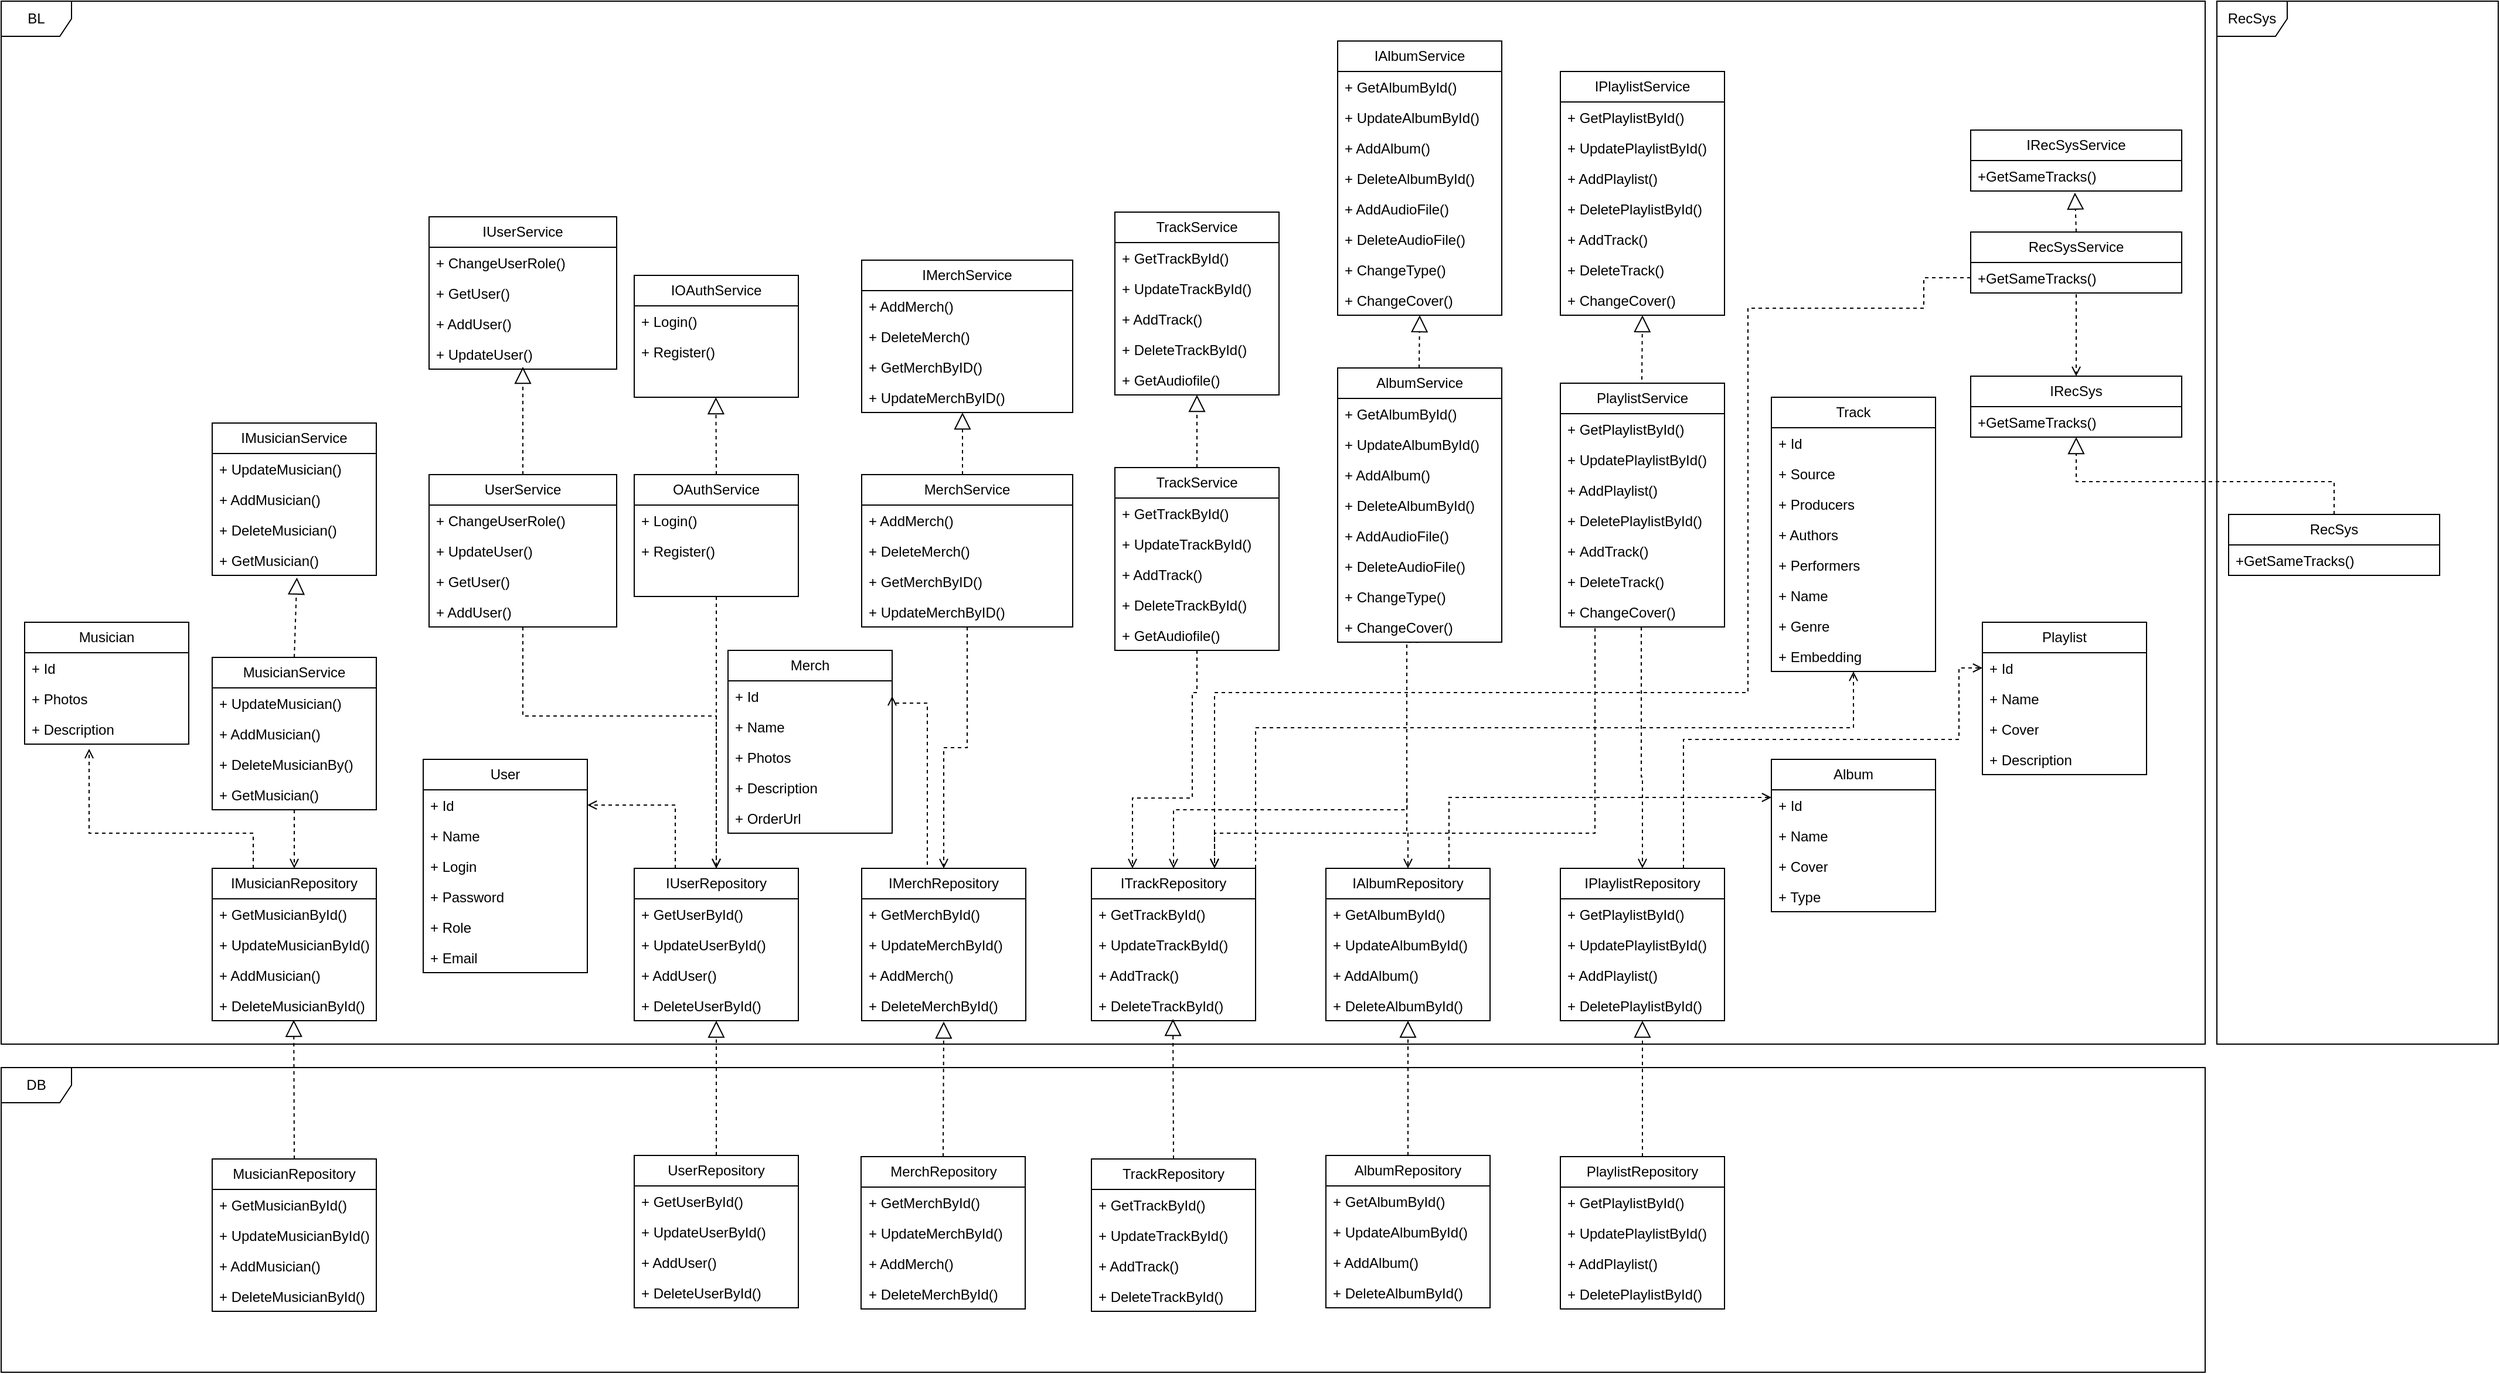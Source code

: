 <mxfile version="24.0.7" type="device">
  <diagram name="Страница — 1" id="3PLtPe2viCMwDkzXamIu">
    <mxGraphModel dx="2670" dy="1938" grid="1" gridSize="10" guides="1" tooltips="1" connect="1" arrows="1" fold="1" page="1" pageScale="1" pageWidth="827" pageHeight="1169" math="0" shadow="0">
      <root>
        <mxCell id="0" />
        <mxCell id="1" parent="0" />
        <mxCell id="2HSZdOFJDdNtO-0qa2Qu-1" value="DB" style="shape=umlFrame;whiteSpace=wrap;html=1;pointerEvents=0;" parent="1" vertex="1">
          <mxGeometry x="-320" y="120" width="1880" height="260" as="geometry" />
        </mxCell>
        <mxCell id="2HSZdOFJDdNtO-0qa2Qu-2" value="UserRepository" style="swimlane;fontStyle=0;childLayout=stackLayout;horizontal=1;startSize=26;fillColor=none;horizontalStack=0;resizeParent=1;resizeParentMax=0;resizeLast=0;collapsible=1;marginBottom=0;whiteSpace=wrap;html=1;" parent="1" vertex="1">
          <mxGeometry x="220" y="195" width="140" height="130" as="geometry" />
        </mxCell>
        <mxCell id="2HSZdOFJDdNtO-0qa2Qu-3" value="+ GetUserById()" style="text;strokeColor=none;fillColor=none;align=left;verticalAlign=top;spacingLeft=4;spacingRight=4;overflow=hidden;rotatable=0;points=[[0,0.5],[1,0.5]];portConstraint=eastwest;whiteSpace=wrap;html=1;" parent="2HSZdOFJDdNtO-0qa2Qu-2" vertex="1">
          <mxGeometry y="26" width="140" height="26" as="geometry" />
        </mxCell>
        <mxCell id="2HSZdOFJDdNtO-0qa2Qu-4" value="+ UpdateUserById()" style="text;strokeColor=none;fillColor=none;align=left;verticalAlign=top;spacingLeft=4;spacingRight=4;overflow=hidden;rotatable=0;points=[[0,0.5],[1,0.5]];portConstraint=eastwest;whiteSpace=wrap;html=1;" parent="2HSZdOFJDdNtO-0qa2Qu-2" vertex="1">
          <mxGeometry y="52" width="140" height="26" as="geometry" />
        </mxCell>
        <mxCell id="2HSZdOFJDdNtO-0qa2Qu-5" value="+ AddUser()" style="text;strokeColor=none;fillColor=none;align=left;verticalAlign=top;spacingLeft=4;spacingRight=4;overflow=hidden;rotatable=0;points=[[0,0.5],[1,0.5]];portConstraint=eastwest;whiteSpace=wrap;html=1;" parent="2HSZdOFJDdNtO-0qa2Qu-2" vertex="1">
          <mxGeometry y="78" width="140" height="26" as="geometry" />
        </mxCell>
        <mxCell id="2HSZdOFJDdNtO-0qa2Qu-8" value="+ DeleteUserById()" style="text;strokeColor=none;fillColor=none;align=left;verticalAlign=top;spacingLeft=4;spacingRight=4;overflow=hidden;rotatable=0;points=[[0,0.5],[1,0.5]];portConstraint=eastwest;whiteSpace=wrap;html=1;" parent="2HSZdOFJDdNtO-0qa2Qu-2" vertex="1">
          <mxGeometry y="104" width="140" height="26" as="geometry" />
        </mxCell>
        <mxCell id="2HSZdOFJDdNtO-0qa2Qu-376" style="edgeStyle=orthogonalEdgeStyle;rounded=0;orthogonalLoop=1;jettySize=auto;html=1;exitX=0.25;exitY=0;exitDx=0;exitDy=0;entryX=1;entryY=0.5;entryDx=0;entryDy=0;endArrow=open;endFill=0;dashed=1;" parent="1" source="2HSZdOFJDdNtO-0qa2Qu-9" target="2HSZdOFJDdNtO-0qa2Qu-370" edge="1">
          <mxGeometry relative="1" as="geometry" />
        </mxCell>
        <mxCell id="2HSZdOFJDdNtO-0qa2Qu-9" value="IUserRepository" style="swimlane;fontStyle=0;childLayout=stackLayout;horizontal=1;startSize=26;fillColor=none;horizontalStack=0;resizeParent=1;resizeParentMax=0;resizeLast=0;collapsible=1;marginBottom=0;whiteSpace=wrap;html=1;" parent="1" vertex="1">
          <mxGeometry x="220" y="-50" width="140" height="130" as="geometry" />
        </mxCell>
        <mxCell id="2HSZdOFJDdNtO-0qa2Qu-10" value="+ GetUserById()" style="text;strokeColor=none;fillColor=none;align=left;verticalAlign=top;spacingLeft=4;spacingRight=4;overflow=hidden;rotatable=0;points=[[0,0.5],[1,0.5]];portConstraint=eastwest;whiteSpace=wrap;html=1;" parent="2HSZdOFJDdNtO-0qa2Qu-9" vertex="1">
          <mxGeometry y="26" width="140" height="26" as="geometry" />
        </mxCell>
        <mxCell id="2HSZdOFJDdNtO-0qa2Qu-11" value="+ UpdateUserById()" style="text;strokeColor=none;fillColor=none;align=left;verticalAlign=top;spacingLeft=4;spacingRight=4;overflow=hidden;rotatable=0;points=[[0,0.5],[1,0.5]];portConstraint=eastwest;whiteSpace=wrap;html=1;" parent="2HSZdOFJDdNtO-0qa2Qu-9" vertex="1">
          <mxGeometry y="52" width="140" height="26" as="geometry" />
        </mxCell>
        <mxCell id="2HSZdOFJDdNtO-0qa2Qu-12" value="+ AddUser()" style="text;strokeColor=none;fillColor=none;align=left;verticalAlign=top;spacingLeft=4;spacingRight=4;overflow=hidden;rotatable=0;points=[[0,0.5],[1,0.5]];portConstraint=eastwest;whiteSpace=wrap;html=1;" parent="2HSZdOFJDdNtO-0qa2Qu-9" vertex="1">
          <mxGeometry y="78" width="140" height="26" as="geometry" />
        </mxCell>
        <mxCell id="2HSZdOFJDdNtO-0qa2Qu-13" value="+ DeleteUserById()" style="text;strokeColor=none;fillColor=none;align=left;verticalAlign=top;spacingLeft=4;spacingRight=4;overflow=hidden;rotatable=0;points=[[0,0.5],[1,0.5]];portConstraint=eastwest;whiteSpace=wrap;html=1;" parent="2HSZdOFJDdNtO-0qa2Qu-9" vertex="1">
          <mxGeometry y="104" width="140" height="26" as="geometry" />
        </mxCell>
        <mxCell id="2HSZdOFJDdNtO-0qa2Qu-15" value="" style="endArrow=block;dashed=1;endFill=0;endSize=12;html=1;rounded=0;exitX=0.5;exitY=0;exitDx=0;exitDy=0;" parent="1" source="2HSZdOFJDdNtO-0qa2Qu-2" target="2HSZdOFJDdNtO-0qa2Qu-13" edge="1">
          <mxGeometry width="160" relative="1" as="geometry">
            <mxPoint x="370" y="80" as="sourcePoint" />
            <mxPoint x="530" y="80" as="targetPoint" />
          </mxGeometry>
        </mxCell>
        <mxCell id="2HSZdOFJDdNtO-0qa2Qu-176" value="IOAuthService" style="swimlane;fontStyle=0;childLayout=stackLayout;horizontal=1;startSize=26;fillColor=none;horizontalStack=0;resizeParent=1;resizeParentMax=0;resizeLast=0;collapsible=1;marginBottom=0;whiteSpace=wrap;html=1;" parent="1" vertex="1">
          <mxGeometry x="220" y="-556" width="140" height="104" as="geometry" />
        </mxCell>
        <mxCell id="2HSZdOFJDdNtO-0qa2Qu-177" value="+ Login()" style="text;strokeColor=none;fillColor=none;align=left;verticalAlign=top;spacingLeft=4;spacingRight=4;overflow=hidden;rotatable=0;points=[[0,0.5],[1,0.5]];portConstraint=eastwest;whiteSpace=wrap;html=1;" parent="2HSZdOFJDdNtO-0qa2Qu-176" vertex="1">
          <mxGeometry y="26" width="140" height="26" as="geometry" />
        </mxCell>
        <mxCell id="2HSZdOFJDdNtO-0qa2Qu-178" value="+ Register()" style="text;strokeColor=none;fillColor=none;align=left;verticalAlign=top;spacingLeft=4;spacingRight=4;overflow=hidden;rotatable=0;points=[[0,0.5],[1,0.5]];portConstraint=eastwest;whiteSpace=wrap;html=1;" parent="2HSZdOFJDdNtO-0qa2Qu-176" vertex="1">
          <mxGeometry y="52" width="140" height="26" as="geometry" />
        </mxCell>
        <mxCell id="2HSZdOFJDdNtO-0qa2Qu-179" value="&lt;div&gt;&lt;br&gt;&lt;/div&gt;" style="text;strokeColor=none;fillColor=none;align=left;verticalAlign=top;spacingLeft=4;spacingRight=4;overflow=hidden;rotatable=0;points=[[0,0.5],[1,0.5]];portConstraint=eastwest;whiteSpace=wrap;html=1;" parent="2HSZdOFJDdNtO-0qa2Qu-176" vertex="1">
          <mxGeometry y="78" width="140" height="26" as="geometry" />
        </mxCell>
        <mxCell id="2HSZdOFJDdNtO-0qa2Qu-180" value="OAuthService" style="swimlane;fontStyle=0;childLayout=stackLayout;horizontal=1;startSize=26;fillColor=none;horizontalStack=0;resizeParent=1;resizeParentMax=0;resizeLast=0;collapsible=1;marginBottom=0;whiteSpace=wrap;html=1;" parent="1" vertex="1">
          <mxGeometry x="220" y="-386" width="140" height="104" as="geometry" />
        </mxCell>
        <mxCell id="2HSZdOFJDdNtO-0qa2Qu-181" value="+ Login()" style="text;strokeColor=none;fillColor=none;align=left;verticalAlign=top;spacingLeft=4;spacingRight=4;overflow=hidden;rotatable=0;points=[[0,0.5],[1,0.5]];portConstraint=eastwest;whiteSpace=wrap;html=1;" parent="2HSZdOFJDdNtO-0qa2Qu-180" vertex="1">
          <mxGeometry y="26" width="140" height="26" as="geometry" />
        </mxCell>
        <mxCell id="2HSZdOFJDdNtO-0qa2Qu-182" value="+ Register()" style="text;strokeColor=none;fillColor=none;align=left;verticalAlign=top;spacingLeft=4;spacingRight=4;overflow=hidden;rotatable=0;points=[[0,0.5],[1,0.5]];portConstraint=eastwest;whiteSpace=wrap;html=1;" parent="2HSZdOFJDdNtO-0qa2Qu-180" vertex="1">
          <mxGeometry y="52" width="140" height="26" as="geometry" />
        </mxCell>
        <mxCell id="2HSZdOFJDdNtO-0qa2Qu-183" value="&lt;div&gt;&lt;br&gt;&lt;/div&gt;" style="text;strokeColor=none;fillColor=none;align=left;verticalAlign=top;spacingLeft=4;spacingRight=4;overflow=hidden;rotatable=0;points=[[0,0.5],[1,0.5]];portConstraint=eastwest;whiteSpace=wrap;html=1;" parent="2HSZdOFJDdNtO-0qa2Qu-180" vertex="1">
          <mxGeometry y="78" width="140" height="26" as="geometry" />
        </mxCell>
        <mxCell id="2HSZdOFJDdNtO-0qa2Qu-190" value="" style="endArrow=open;html=1;rounded=0;dashed=1;entryX=0.5;entryY=0;entryDx=0;entryDy=0;endFill=0;" parent="1" source="2HSZdOFJDdNtO-0qa2Qu-180" target="2HSZdOFJDdNtO-0qa2Qu-9" edge="1">
          <mxGeometry width="50" height="50" relative="1" as="geometry">
            <mxPoint x="505" y="-194" as="sourcePoint" />
            <mxPoint x="505" y="-260" as="targetPoint" />
          </mxGeometry>
        </mxCell>
        <mxCell id="2HSZdOFJDdNtO-0qa2Qu-198" style="edgeStyle=orthogonalEdgeStyle;rounded=0;orthogonalLoop=1;jettySize=auto;html=1;exitX=0.5;exitY=1;exitDx=0;exitDy=0;entryX=0.5;entryY=0;entryDx=0;entryDy=0;dashed=1;endArrow=open;endFill=0;" parent="1" source="2HSZdOFJDdNtO-0qa2Qu-194" target="2HSZdOFJDdNtO-0qa2Qu-9" edge="1">
          <mxGeometry relative="1" as="geometry">
            <Array as="points">
              <mxPoint x="125" y="-180" />
              <mxPoint x="290" y="-180" />
            </Array>
          </mxGeometry>
        </mxCell>
        <mxCell id="2HSZdOFJDdNtO-0qa2Qu-194" value="UserService" style="swimlane;fontStyle=0;childLayout=stackLayout;horizontal=1;startSize=26;fillColor=none;horizontalStack=0;resizeParent=1;resizeParentMax=0;resizeLast=0;collapsible=1;marginBottom=0;whiteSpace=wrap;html=1;" parent="1" vertex="1">
          <mxGeometry x="45" y="-386" width="160" height="130" as="geometry" />
        </mxCell>
        <mxCell id="2HSZdOFJDdNtO-0qa2Qu-195" value="+ ChangeUserRole()" style="text;strokeColor=none;fillColor=none;align=left;verticalAlign=top;spacingLeft=4;spacingRight=4;overflow=hidden;rotatable=0;points=[[0,0.5],[1,0.5]];portConstraint=eastwest;whiteSpace=wrap;html=1;" parent="2HSZdOFJDdNtO-0qa2Qu-194" vertex="1">
          <mxGeometry y="26" width="160" height="26" as="geometry" />
        </mxCell>
        <mxCell id="2HSZdOFJDdNtO-0qa2Qu-349" value="+ UpdateUser()" style="text;strokeColor=none;fillColor=none;align=left;verticalAlign=top;spacingLeft=4;spacingRight=4;overflow=hidden;rotatable=0;points=[[0,0.5],[1,0.5]];portConstraint=eastwest;whiteSpace=wrap;html=1;" parent="2HSZdOFJDdNtO-0qa2Qu-194" vertex="1">
          <mxGeometry y="52" width="160" height="26" as="geometry" />
        </mxCell>
        <mxCell id="2HSZdOFJDdNtO-0qa2Qu-350" value="+ GetUser()" style="text;strokeColor=none;fillColor=none;align=left;verticalAlign=top;spacingLeft=4;spacingRight=4;overflow=hidden;rotatable=0;points=[[0,0.5],[1,0.5]];portConstraint=eastwest;whiteSpace=wrap;html=1;" parent="2HSZdOFJDdNtO-0qa2Qu-194" vertex="1">
          <mxGeometry y="78" width="160" height="26" as="geometry" />
        </mxCell>
        <mxCell id="2HSZdOFJDdNtO-0qa2Qu-351" value="+ AddUser()" style="text;strokeColor=none;fillColor=none;align=left;verticalAlign=top;spacingLeft=4;spacingRight=4;overflow=hidden;rotatable=0;points=[[0,0.5],[1,0.5]];portConstraint=eastwest;whiteSpace=wrap;html=1;" parent="2HSZdOFJDdNtO-0qa2Qu-194" vertex="1">
          <mxGeometry y="104" width="160" height="26" as="geometry" />
        </mxCell>
        <mxCell id="2HSZdOFJDdNtO-0qa2Qu-199" value="TrackRepository" style="swimlane;fontStyle=0;childLayout=stackLayout;horizontal=1;startSize=26;fillColor=none;horizontalStack=0;resizeParent=1;resizeParentMax=0;resizeLast=0;collapsible=1;marginBottom=0;whiteSpace=wrap;html=1;" parent="1" vertex="1">
          <mxGeometry x="610" y="198" width="140" height="130" as="geometry" />
        </mxCell>
        <mxCell id="2HSZdOFJDdNtO-0qa2Qu-200" value="+ GetTrackById()" style="text;strokeColor=none;fillColor=none;align=left;verticalAlign=top;spacingLeft=4;spacingRight=4;overflow=hidden;rotatable=0;points=[[0,0.5],[1,0.5]];portConstraint=eastwest;whiteSpace=wrap;html=1;" parent="2HSZdOFJDdNtO-0qa2Qu-199" vertex="1">
          <mxGeometry y="26" width="140" height="26" as="geometry" />
        </mxCell>
        <mxCell id="2HSZdOFJDdNtO-0qa2Qu-201" value="+ UpdateTrackById()" style="text;strokeColor=none;fillColor=none;align=left;verticalAlign=top;spacingLeft=4;spacingRight=4;overflow=hidden;rotatable=0;points=[[0,0.5],[1,0.5]];portConstraint=eastwest;whiteSpace=wrap;html=1;" parent="2HSZdOFJDdNtO-0qa2Qu-199" vertex="1">
          <mxGeometry y="52" width="140" height="26" as="geometry" />
        </mxCell>
        <mxCell id="2HSZdOFJDdNtO-0qa2Qu-202" value="+ AddTrack()" style="text;strokeColor=none;fillColor=none;align=left;verticalAlign=top;spacingLeft=4;spacingRight=4;overflow=hidden;rotatable=0;points=[[0,0.5],[1,0.5]];portConstraint=eastwest;whiteSpace=wrap;html=1;" parent="2HSZdOFJDdNtO-0qa2Qu-199" vertex="1">
          <mxGeometry y="78" width="140" height="26" as="geometry" />
        </mxCell>
        <mxCell id="2HSZdOFJDdNtO-0qa2Qu-203" value="+ DeleteTrackById()" style="text;strokeColor=none;fillColor=none;align=left;verticalAlign=top;spacingLeft=4;spacingRight=4;overflow=hidden;rotatable=0;points=[[0,0.5],[1,0.5]];portConstraint=eastwest;whiteSpace=wrap;html=1;" parent="2HSZdOFJDdNtO-0qa2Qu-199" vertex="1">
          <mxGeometry y="104" width="140" height="26" as="geometry" />
        </mxCell>
        <mxCell id="2HSZdOFJDdNtO-0qa2Qu-204" value="MerchRepository" style="swimlane;fontStyle=0;childLayout=stackLayout;horizontal=1;startSize=26;fillColor=none;horizontalStack=0;resizeParent=1;resizeParentMax=0;resizeLast=0;collapsible=1;marginBottom=0;whiteSpace=wrap;html=1;" parent="1" vertex="1">
          <mxGeometry x="413.5" y="196" width="140" height="130" as="geometry" />
        </mxCell>
        <mxCell id="2HSZdOFJDdNtO-0qa2Qu-205" value="+ GetMerchById()" style="text;strokeColor=none;fillColor=none;align=left;verticalAlign=top;spacingLeft=4;spacingRight=4;overflow=hidden;rotatable=0;points=[[0,0.5],[1,0.5]];portConstraint=eastwest;whiteSpace=wrap;html=1;" parent="2HSZdOFJDdNtO-0qa2Qu-204" vertex="1">
          <mxGeometry y="26" width="140" height="26" as="geometry" />
        </mxCell>
        <mxCell id="2HSZdOFJDdNtO-0qa2Qu-206" value="+ UpdateMerchById()" style="text;strokeColor=none;fillColor=none;align=left;verticalAlign=top;spacingLeft=4;spacingRight=4;overflow=hidden;rotatable=0;points=[[0,0.5],[1,0.5]];portConstraint=eastwest;whiteSpace=wrap;html=1;" parent="2HSZdOFJDdNtO-0qa2Qu-204" vertex="1">
          <mxGeometry y="52" width="140" height="26" as="geometry" />
        </mxCell>
        <mxCell id="2HSZdOFJDdNtO-0qa2Qu-207" value="+ AddMerch()" style="text;strokeColor=none;fillColor=none;align=left;verticalAlign=top;spacingLeft=4;spacingRight=4;overflow=hidden;rotatable=0;points=[[0,0.5],[1,0.5]];portConstraint=eastwest;whiteSpace=wrap;html=1;" parent="2HSZdOFJDdNtO-0qa2Qu-204" vertex="1">
          <mxGeometry y="78" width="140" height="26" as="geometry" />
        </mxCell>
        <mxCell id="2HSZdOFJDdNtO-0qa2Qu-208" value="+ DeleteMerchById()" style="text;strokeColor=none;fillColor=none;align=left;verticalAlign=top;spacingLeft=4;spacingRight=4;overflow=hidden;rotatable=0;points=[[0,0.5],[1,0.5]];portConstraint=eastwest;whiteSpace=wrap;html=1;" parent="2HSZdOFJDdNtO-0qa2Qu-204" vertex="1">
          <mxGeometry y="104" width="140" height="26" as="geometry" />
        </mxCell>
        <mxCell id="2HSZdOFJDdNtO-0qa2Qu-384" style="edgeStyle=orthogonalEdgeStyle;rounded=0;orthogonalLoop=1;jettySize=auto;html=1;exitX=0.25;exitY=0;exitDx=0;exitDy=0;entryX=1;entryY=0.5;entryDx=0;entryDy=0;dashed=1;endArrow=open;endFill=0;" parent="1" source="2HSZdOFJDdNtO-0qa2Qu-209" target="2HSZdOFJDdNtO-0qa2Qu-378" edge="1">
          <mxGeometry relative="1" as="geometry">
            <Array as="points">
              <mxPoint x="470" y="-50" />
              <mxPoint x="470" y="-191" />
            </Array>
          </mxGeometry>
        </mxCell>
        <mxCell id="2HSZdOFJDdNtO-0qa2Qu-209" value="IMerchRepository" style="swimlane;fontStyle=0;childLayout=stackLayout;horizontal=1;startSize=26;fillColor=none;horizontalStack=0;resizeParent=1;resizeParentMax=0;resizeLast=0;collapsible=1;marginBottom=0;whiteSpace=wrap;html=1;" parent="1" vertex="1">
          <mxGeometry x="414" y="-50" width="140" height="130" as="geometry" />
        </mxCell>
        <mxCell id="2HSZdOFJDdNtO-0qa2Qu-210" value="+ GetMerchById()" style="text;strokeColor=none;fillColor=none;align=left;verticalAlign=top;spacingLeft=4;spacingRight=4;overflow=hidden;rotatable=0;points=[[0,0.5],[1,0.5]];portConstraint=eastwest;whiteSpace=wrap;html=1;" parent="2HSZdOFJDdNtO-0qa2Qu-209" vertex="1">
          <mxGeometry y="26" width="140" height="26" as="geometry" />
        </mxCell>
        <mxCell id="2HSZdOFJDdNtO-0qa2Qu-211" value="+ UpdateMerchById()" style="text;strokeColor=none;fillColor=none;align=left;verticalAlign=top;spacingLeft=4;spacingRight=4;overflow=hidden;rotatable=0;points=[[0,0.5],[1,0.5]];portConstraint=eastwest;whiteSpace=wrap;html=1;" parent="2HSZdOFJDdNtO-0qa2Qu-209" vertex="1">
          <mxGeometry y="52" width="140" height="26" as="geometry" />
        </mxCell>
        <mxCell id="2HSZdOFJDdNtO-0qa2Qu-212" value="+ AddMerch()" style="text;strokeColor=none;fillColor=none;align=left;verticalAlign=top;spacingLeft=4;spacingRight=4;overflow=hidden;rotatable=0;points=[[0,0.5],[1,0.5]];portConstraint=eastwest;whiteSpace=wrap;html=1;" parent="2HSZdOFJDdNtO-0qa2Qu-209" vertex="1">
          <mxGeometry y="78" width="140" height="26" as="geometry" />
        </mxCell>
        <mxCell id="2HSZdOFJDdNtO-0qa2Qu-213" value="+ DeleteMerchById()" style="text;strokeColor=none;fillColor=none;align=left;verticalAlign=top;spacingLeft=4;spacingRight=4;overflow=hidden;rotatable=0;points=[[0,0.5],[1,0.5]];portConstraint=eastwest;whiteSpace=wrap;html=1;" parent="2HSZdOFJDdNtO-0qa2Qu-209" vertex="1">
          <mxGeometry y="104" width="140" height="26" as="geometry" />
        </mxCell>
        <mxCell id="2HSZdOFJDdNtO-0qa2Qu-214" value="" style="endArrow=block;dashed=1;endFill=0;endSize=12;html=1;rounded=0;exitX=0.5;exitY=0;exitDx=0;exitDy=0;entryX=0.5;entryY=1.029;entryDx=0;entryDy=0;entryPerimeter=0;" parent="1" source="2HSZdOFJDdNtO-0qa2Qu-204" target="2HSZdOFJDdNtO-0qa2Qu-213" edge="1">
          <mxGeometry width="160" relative="1" as="geometry">
            <mxPoint x="400" y="100" as="sourcePoint" />
            <mxPoint x="484" y="80" as="targetPoint" />
          </mxGeometry>
        </mxCell>
        <mxCell id="2HSZdOFJDdNtO-0qa2Qu-224" style="edgeStyle=orthogonalEdgeStyle;rounded=0;orthogonalLoop=1;jettySize=auto;html=1;exitX=0.5;exitY=1;exitDx=0;exitDy=0;entryX=0.5;entryY=0;entryDx=0;entryDy=0;dashed=1;endArrow=open;endFill=0;" parent="1" source="2HSZdOFJDdNtO-0qa2Qu-219" target="2HSZdOFJDdNtO-0qa2Qu-209" edge="1">
          <mxGeometry relative="1" as="geometry" />
        </mxCell>
        <mxCell id="2HSZdOFJDdNtO-0qa2Qu-219" value="MerchService" style="swimlane;fontStyle=0;childLayout=stackLayout;horizontal=1;startSize=26;fillColor=none;horizontalStack=0;resizeParent=1;resizeParentMax=0;resizeLast=0;collapsible=1;marginBottom=0;whiteSpace=wrap;html=1;" parent="1" vertex="1">
          <mxGeometry x="414" y="-386" width="180" height="130" as="geometry" />
        </mxCell>
        <mxCell id="2HSZdOFJDdNtO-0qa2Qu-220" value="+ AddMerch()" style="text;strokeColor=none;fillColor=none;align=left;verticalAlign=top;spacingLeft=4;spacingRight=4;overflow=hidden;rotatable=0;points=[[0,0.5],[1,0.5]];portConstraint=eastwest;whiteSpace=wrap;html=1;" parent="2HSZdOFJDdNtO-0qa2Qu-219" vertex="1">
          <mxGeometry y="26" width="180" height="26" as="geometry" />
        </mxCell>
        <mxCell id="2HSZdOFJDdNtO-0qa2Qu-221" value="+ DeleteMerch()" style="text;strokeColor=none;fillColor=none;align=left;verticalAlign=top;spacingLeft=4;spacingRight=4;overflow=hidden;rotatable=0;points=[[0,0.5],[1,0.5]];portConstraint=eastwest;whiteSpace=wrap;html=1;" parent="2HSZdOFJDdNtO-0qa2Qu-219" vertex="1">
          <mxGeometry y="52" width="180" height="26" as="geometry" />
        </mxCell>
        <mxCell id="2HSZdOFJDdNtO-0qa2Qu-222" value="+ GetMerchByID()&lt;div&gt;&lt;br&gt;&lt;/div&gt;" style="text;strokeColor=none;fillColor=none;align=left;verticalAlign=top;spacingLeft=4;spacingRight=4;overflow=hidden;rotatable=0;points=[[0,0.5],[1,0.5]];portConstraint=eastwest;whiteSpace=wrap;html=1;" parent="2HSZdOFJDdNtO-0qa2Qu-219" vertex="1">
          <mxGeometry y="78" width="180" height="26" as="geometry" />
        </mxCell>
        <mxCell id="2HSZdOFJDdNtO-0qa2Qu-225" value="+ UpdateMerchByID()&lt;div&gt;&lt;br&gt;&lt;/div&gt;" style="text;strokeColor=none;fillColor=none;align=left;verticalAlign=top;spacingLeft=4;spacingRight=4;overflow=hidden;rotatable=0;points=[[0,0.5],[1,0.5]];portConstraint=eastwest;whiteSpace=wrap;html=1;" parent="2HSZdOFJDdNtO-0qa2Qu-219" vertex="1">
          <mxGeometry y="104" width="180" height="26" as="geometry" />
        </mxCell>
        <mxCell id="2HSZdOFJDdNtO-0qa2Qu-226" value="IMerchService" style="swimlane;fontStyle=0;childLayout=stackLayout;horizontal=1;startSize=26;fillColor=none;horizontalStack=0;resizeParent=1;resizeParentMax=0;resizeLast=0;collapsible=1;marginBottom=0;whiteSpace=wrap;html=1;" parent="1" vertex="1">
          <mxGeometry x="414" y="-569" width="180" height="130" as="geometry" />
        </mxCell>
        <mxCell id="2HSZdOFJDdNtO-0qa2Qu-227" value="+ AddMerch()" style="text;strokeColor=none;fillColor=none;align=left;verticalAlign=top;spacingLeft=4;spacingRight=4;overflow=hidden;rotatable=0;points=[[0,0.5],[1,0.5]];portConstraint=eastwest;whiteSpace=wrap;html=1;" parent="2HSZdOFJDdNtO-0qa2Qu-226" vertex="1">
          <mxGeometry y="26" width="180" height="26" as="geometry" />
        </mxCell>
        <mxCell id="2HSZdOFJDdNtO-0qa2Qu-228" value="+ DeleteMerch()" style="text;strokeColor=none;fillColor=none;align=left;verticalAlign=top;spacingLeft=4;spacingRight=4;overflow=hidden;rotatable=0;points=[[0,0.5],[1,0.5]];portConstraint=eastwest;whiteSpace=wrap;html=1;" parent="2HSZdOFJDdNtO-0qa2Qu-226" vertex="1">
          <mxGeometry y="52" width="180" height="26" as="geometry" />
        </mxCell>
        <mxCell id="2HSZdOFJDdNtO-0qa2Qu-229" value="+ GetMerchByID()&lt;div&gt;&lt;br&gt;&lt;/div&gt;" style="text;strokeColor=none;fillColor=none;align=left;verticalAlign=top;spacingLeft=4;spacingRight=4;overflow=hidden;rotatable=0;points=[[0,0.5],[1,0.5]];portConstraint=eastwest;whiteSpace=wrap;html=1;" parent="2HSZdOFJDdNtO-0qa2Qu-226" vertex="1">
          <mxGeometry y="78" width="180" height="26" as="geometry" />
        </mxCell>
        <mxCell id="2HSZdOFJDdNtO-0qa2Qu-230" value="+ UpdateMerchByID()&lt;div&gt;&lt;br&gt;&lt;/div&gt;" style="text;strokeColor=none;fillColor=none;align=left;verticalAlign=top;spacingLeft=4;spacingRight=4;overflow=hidden;rotatable=0;points=[[0,0.5],[1,0.5]];portConstraint=eastwest;whiteSpace=wrap;html=1;" parent="2HSZdOFJDdNtO-0qa2Qu-226" vertex="1">
          <mxGeometry y="104" width="180" height="26" as="geometry" />
        </mxCell>
        <mxCell id="2HSZdOFJDdNtO-0qa2Qu-395" style="edgeStyle=orthogonalEdgeStyle;rounded=0;orthogonalLoop=1;jettySize=auto;html=1;exitX=1;exitY=0;exitDx=0;exitDy=0;endArrow=open;endFill=0;dashed=1;" parent="1" source="2HSZdOFJDdNtO-0qa2Qu-232" target="2HSZdOFJDdNtO-0qa2Qu-393" edge="1">
          <mxGeometry relative="1" as="geometry">
            <Array as="points">
              <mxPoint x="750" y="-170" />
              <mxPoint x="1260" y="-170" />
            </Array>
          </mxGeometry>
        </mxCell>
        <mxCell id="2HSZdOFJDdNtO-0qa2Qu-232" value="ITrackRepository" style="swimlane;fontStyle=0;childLayout=stackLayout;horizontal=1;startSize=26;fillColor=none;horizontalStack=0;resizeParent=1;resizeParentMax=0;resizeLast=0;collapsible=1;marginBottom=0;whiteSpace=wrap;html=1;" parent="1" vertex="1">
          <mxGeometry x="610" y="-50" width="140" height="130" as="geometry" />
        </mxCell>
        <mxCell id="2HSZdOFJDdNtO-0qa2Qu-233" value="+ GetTrackById()" style="text;strokeColor=none;fillColor=none;align=left;verticalAlign=top;spacingLeft=4;spacingRight=4;overflow=hidden;rotatable=0;points=[[0,0.5],[1,0.5]];portConstraint=eastwest;whiteSpace=wrap;html=1;" parent="2HSZdOFJDdNtO-0qa2Qu-232" vertex="1">
          <mxGeometry y="26" width="140" height="26" as="geometry" />
        </mxCell>
        <mxCell id="2HSZdOFJDdNtO-0qa2Qu-234" value="+ UpdateTrackById()" style="text;strokeColor=none;fillColor=none;align=left;verticalAlign=top;spacingLeft=4;spacingRight=4;overflow=hidden;rotatable=0;points=[[0,0.5],[1,0.5]];portConstraint=eastwest;whiteSpace=wrap;html=1;" parent="2HSZdOFJDdNtO-0qa2Qu-232" vertex="1">
          <mxGeometry y="52" width="140" height="26" as="geometry" />
        </mxCell>
        <mxCell id="2HSZdOFJDdNtO-0qa2Qu-235" value="+ AddTrack()" style="text;strokeColor=none;fillColor=none;align=left;verticalAlign=top;spacingLeft=4;spacingRight=4;overflow=hidden;rotatable=0;points=[[0,0.5],[1,0.5]];portConstraint=eastwest;whiteSpace=wrap;html=1;" parent="2HSZdOFJDdNtO-0qa2Qu-232" vertex="1">
          <mxGeometry y="78" width="140" height="26" as="geometry" />
        </mxCell>
        <mxCell id="2HSZdOFJDdNtO-0qa2Qu-236" value="+ DeleteTrackById()" style="text;strokeColor=none;fillColor=none;align=left;verticalAlign=top;spacingLeft=4;spacingRight=4;overflow=hidden;rotatable=0;points=[[0,0.5],[1,0.5]];portConstraint=eastwest;whiteSpace=wrap;html=1;" parent="2HSZdOFJDdNtO-0qa2Qu-232" vertex="1">
          <mxGeometry y="104" width="140" height="26" as="geometry" />
        </mxCell>
        <mxCell id="2HSZdOFJDdNtO-0qa2Qu-237" value="" style="endArrow=block;dashed=1;endFill=0;endSize=12;html=1;rounded=0;exitX=0.5;exitY=0;exitDx=0;exitDy=0;entryX=0.5;entryY=1.029;entryDx=0;entryDy=0;entryPerimeter=0;" parent="1" source="2HSZdOFJDdNtO-0qa2Qu-199" edge="1">
          <mxGeometry width="160" relative="1" as="geometry">
            <mxPoint x="679.52" y="193.5" as="sourcePoint" />
            <mxPoint x="679.52" y="78.5" as="targetPoint" />
          </mxGeometry>
        </mxCell>
        <mxCell id="2HSZdOFJDdNtO-0qa2Qu-238" value="AlbumRepository" style="swimlane;fontStyle=0;childLayout=stackLayout;horizontal=1;startSize=26;fillColor=none;horizontalStack=0;resizeParent=1;resizeParentMax=0;resizeLast=0;collapsible=1;marginBottom=0;whiteSpace=wrap;html=1;" parent="1" vertex="1">
          <mxGeometry x="810" y="195" width="140" height="130" as="geometry" />
        </mxCell>
        <mxCell id="2HSZdOFJDdNtO-0qa2Qu-239" value="+ GetAlbumById()" style="text;strokeColor=none;fillColor=none;align=left;verticalAlign=top;spacingLeft=4;spacingRight=4;overflow=hidden;rotatable=0;points=[[0,0.5],[1,0.5]];portConstraint=eastwest;whiteSpace=wrap;html=1;" parent="2HSZdOFJDdNtO-0qa2Qu-238" vertex="1">
          <mxGeometry y="26" width="140" height="26" as="geometry" />
        </mxCell>
        <mxCell id="2HSZdOFJDdNtO-0qa2Qu-240" value="+ UpdateAlbumById()" style="text;strokeColor=none;fillColor=none;align=left;verticalAlign=top;spacingLeft=4;spacingRight=4;overflow=hidden;rotatable=0;points=[[0,0.5],[1,0.5]];portConstraint=eastwest;whiteSpace=wrap;html=1;" parent="2HSZdOFJDdNtO-0qa2Qu-238" vertex="1">
          <mxGeometry y="52" width="140" height="26" as="geometry" />
        </mxCell>
        <mxCell id="2HSZdOFJDdNtO-0qa2Qu-241" value="+ AddAlbum()" style="text;strokeColor=none;fillColor=none;align=left;verticalAlign=top;spacingLeft=4;spacingRight=4;overflow=hidden;rotatable=0;points=[[0,0.5],[1,0.5]];portConstraint=eastwest;whiteSpace=wrap;html=1;" parent="2HSZdOFJDdNtO-0qa2Qu-238" vertex="1">
          <mxGeometry y="78" width="140" height="26" as="geometry" />
        </mxCell>
        <mxCell id="2HSZdOFJDdNtO-0qa2Qu-242" value="+ DeleteAlbumById()" style="text;strokeColor=none;fillColor=none;align=left;verticalAlign=top;spacingLeft=4;spacingRight=4;overflow=hidden;rotatable=0;points=[[0,0.5],[1,0.5]];portConstraint=eastwest;whiteSpace=wrap;html=1;" parent="2HSZdOFJDdNtO-0qa2Qu-238" vertex="1">
          <mxGeometry y="104" width="140" height="26" as="geometry" />
        </mxCell>
        <mxCell id="2HSZdOFJDdNtO-0qa2Qu-405" style="edgeStyle=orthogonalEdgeStyle;rounded=0;orthogonalLoop=1;jettySize=auto;html=1;exitX=0.75;exitY=0;exitDx=0;exitDy=0;entryX=0;entryY=0.25;entryDx=0;entryDy=0;dashed=1;endArrow=open;endFill=0;" parent="1" source="2HSZdOFJDdNtO-0qa2Qu-243" target="2HSZdOFJDdNtO-0qa2Qu-396" edge="1">
          <mxGeometry relative="1" as="geometry" />
        </mxCell>
        <mxCell id="2HSZdOFJDdNtO-0qa2Qu-243" value="IAlbumRepository" style="swimlane;fontStyle=0;childLayout=stackLayout;horizontal=1;startSize=26;fillColor=none;horizontalStack=0;resizeParent=1;resizeParentMax=0;resizeLast=0;collapsible=1;marginBottom=0;whiteSpace=wrap;html=1;" parent="1" vertex="1">
          <mxGeometry x="810" y="-50" width="140" height="130" as="geometry" />
        </mxCell>
        <mxCell id="2HSZdOFJDdNtO-0qa2Qu-244" value="+ GetAlbumById()" style="text;strokeColor=none;fillColor=none;align=left;verticalAlign=top;spacingLeft=4;spacingRight=4;overflow=hidden;rotatable=0;points=[[0,0.5],[1,0.5]];portConstraint=eastwest;whiteSpace=wrap;html=1;" parent="2HSZdOFJDdNtO-0qa2Qu-243" vertex="1">
          <mxGeometry y="26" width="140" height="26" as="geometry" />
        </mxCell>
        <mxCell id="2HSZdOFJDdNtO-0qa2Qu-245" value="+ UpdateAlbumById()" style="text;strokeColor=none;fillColor=none;align=left;verticalAlign=top;spacingLeft=4;spacingRight=4;overflow=hidden;rotatable=0;points=[[0,0.5],[1,0.5]];portConstraint=eastwest;whiteSpace=wrap;html=1;" parent="2HSZdOFJDdNtO-0qa2Qu-243" vertex="1">
          <mxGeometry y="52" width="140" height="26" as="geometry" />
        </mxCell>
        <mxCell id="2HSZdOFJDdNtO-0qa2Qu-246" value="+ AddAlbum()" style="text;strokeColor=none;fillColor=none;align=left;verticalAlign=top;spacingLeft=4;spacingRight=4;overflow=hidden;rotatable=0;points=[[0,0.5],[1,0.5]];portConstraint=eastwest;whiteSpace=wrap;html=1;" parent="2HSZdOFJDdNtO-0qa2Qu-243" vertex="1">
          <mxGeometry y="78" width="140" height="26" as="geometry" />
        </mxCell>
        <mxCell id="2HSZdOFJDdNtO-0qa2Qu-247" value="+ DeleteAlbumById()" style="text;strokeColor=none;fillColor=none;align=left;verticalAlign=top;spacingLeft=4;spacingRight=4;overflow=hidden;rotatable=0;points=[[0,0.5],[1,0.5]];portConstraint=eastwest;whiteSpace=wrap;html=1;" parent="2HSZdOFJDdNtO-0qa2Qu-243" vertex="1">
          <mxGeometry y="104" width="140" height="26" as="geometry" />
        </mxCell>
        <mxCell id="2HSZdOFJDdNtO-0qa2Qu-248" value="" style="endArrow=block;dashed=1;endFill=0;endSize=12;html=1;rounded=0;exitX=0.5;exitY=0;exitDx=0;exitDy=0;entryX=0.5;entryY=1;entryDx=0;entryDy=0;entryPerimeter=0;" parent="1" source="2HSZdOFJDdNtO-0qa2Qu-238" target="2HSZdOFJDdNtO-0qa2Qu-247" edge="1">
          <mxGeometry width="160" relative="1" as="geometry">
            <mxPoint x="800.48" y="190" as="sourcePoint" />
            <mxPoint x="800" y="70.5" as="targetPoint" />
          </mxGeometry>
        </mxCell>
        <mxCell id="2HSZdOFJDdNtO-0qa2Qu-411" style="edgeStyle=orthogonalEdgeStyle;rounded=0;orthogonalLoop=1;jettySize=auto;html=1;exitX=0.75;exitY=0;exitDx=0;exitDy=0;entryX=0;entryY=0.5;entryDx=0;entryDy=0;endArrow=open;endFill=0;dashed=1;" parent="1" source="2HSZdOFJDdNtO-0qa2Qu-249" target="2HSZdOFJDdNtO-0qa2Qu-407" edge="1">
          <mxGeometry relative="1" as="geometry">
            <Array as="points">
              <mxPoint x="1115" y="-160" />
              <mxPoint x="1350" y="-160" />
              <mxPoint x="1350" y="-221" />
            </Array>
          </mxGeometry>
        </mxCell>
        <mxCell id="2HSZdOFJDdNtO-0qa2Qu-249" value="IPlaylistRepository" style="swimlane;fontStyle=0;childLayout=stackLayout;horizontal=1;startSize=26;fillColor=none;horizontalStack=0;resizeParent=1;resizeParentMax=0;resizeLast=0;collapsible=1;marginBottom=0;whiteSpace=wrap;html=1;" parent="1" vertex="1">
          <mxGeometry x="1010" y="-50" width="140" height="130" as="geometry" />
        </mxCell>
        <mxCell id="2HSZdOFJDdNtO-0qa2Qu-250" value="+ GetPlaylistById()" style="text;strokeColor=none;fillColor=none;align=left;verticalAlign=top;spacingLeft=4;spacingRight=4;overflow=hidden;rotatable=0;points=[[0,0.5],[1,0.5]];portConstraint=eastwest;whiteSpace=wrap;html=1;" parent="2HSZdOFJDdNtO-0qa2Qu-249" vertex="1">
          <mxGeometry y="26" width="140" height="26" as="geometry" />
        </mxCell>
        <mxCell id="2HSZdOFJDdNtO-0qa2Qu-251" value="+ UpdatePlaylistById()" style="text;strokeColor=none;fillColor=none;align=left;verticalAlign=top;spacingLeft=4;spacingRight=4;overflow=hidden;rotatable=0;points=[[0,0.5],[1,0.5]];portConstraint=eastwest;whiteSpace=wrap;html=1;" parent="2HSZdOFJDdNtO-0qa2Qu-249" vertex="1">
          <mxGeometry y="52" width="140" height="26" as="geometry" />
        </mxCell>
        <mxCell id="2HSZdOFJDdNtO-0qa2Qu-252" value="+ AddPlaylist()" style="text;strokeColor=none;fillColor=none;align=left;verticalAlign=top;spacingLeft=4;spacingRight=4;overflow=hidden;rotatable=0;points=[[0,0.5],[1,0.5]];portConstraint=eastwest;whiteSpace=wrap;html=1;" parent="2HSZdOFJDdNtO-0qa2Qu-249" vertex="1">
          <mxGeometry y="78" width="140" height="26" as="geometry" />
        </mxCell>
        <mxCell id="2HSZdOFJDdNtO-0qa2Qu-253" value="+ DeletePlaylistById()" style="text;strokeColor=none;fillColor=none;align=left;verticalAlign=top;spacingLeft=4;spacingRight=4;overflow=hidden;rotatable=0;points=[[0,0.5],[1,0.5]];portConstraint=eastwest;whiteSpace=wrap;html=1;" parent="2HSZdOFJDdNtO-0qa2Qu-249" vertex="1">
          <mxGeometry y="104" width="140" height="26" as="geometry" />
        </mxCell>
        <mxCell id="2HSZdOFJDdNtO-0qa2Qu-254" value="PlaylistRepository" style="swimlane;fontStyle=0;childLayout=stackLayout;horizontal=1;startSize=26;fillColor=none;horizontalStack=0;resizeParent=1;resizeParentMax=0;resizeLast=0;collapsible=1;marginBottom=0;whiteSpace=wrap;html=1;" parent="1" vertex="1">
          <mxGeometry x="1010" y="196" width="140" height="130" as="geometry" />
        </mxCell>
        <mxCell id="2HSZdOFJDdNtO-0qa2Qu-255" value="+ GetPlaylistById()" style="text;strokeColor=none;fillColor=none;align=left;verticalAlign=top;spacingLeft=4;spacingRight=4;overflow=hidden;rotatable=0;points=[[0,0.5],[1,0.5]];portConstraint=eastwest;whiteSpace=wrap;html=1;" parent="2HSZdOFJDdNtO-0qa2Qu-254" vertex="1">
          <mxGeometry y="26" width="140" height="26" as="geometry" />
        </mxCell>
        <mxCell id="2HSZdOFJDdNtO-0qa2Qu-256" value="+ UpdatePlaylistById()" style="text;strokeColor=none;fillColor=none;align=left;verticalAlign=top;spacingLeft=4;spacingRight=4;overflow=hidden;rotatable=0;points=[[0,0.5],[1,0.5]];portConstraint=eastwest;whiteSpace=wrap;html=1;" parent="2HSZdOFJDdNtO-0qa2Qu-254" vertex="1">
          <mxGeometry y="52" width="140" height="26" as="geometry" />
        </mxCell>
        <mxCell id="2HSZdOFJDdNtO-0qa2Qu-257" value="+ AddPlaylist()" style="text;strokeColor=none;fillColor=none;align=left;verticalAlign=top;spacingLeft=4;spacingRight=4;overflow=hidden;rotatable=0;points=[[0,0.5],[1,0.5]];portConstraint=eastwest;whiteSpace=wrap;html=1;" parent="2HSZdOFJDdNtO-0qa2Qu-254" vertex="1">
          <mxGeometry y="78" width="140" height="26" as="geometry" />
        </mxCell>
        <mxCell id="2HSZdOFJDdNtO-0qa2Qu-258" value="+ DeletePlaylistById()" style="text;strokeColor=none;fillColor=none;align=left;verticalAlign=top;spacingLeft=4;spacingRight=4;overflow=hidden;rotatable=0;points=[[0,0.5],[1,0.5]];portConstraint=eastwest;whiteSpace=wrap;html=1;" parent="2HSZdOFJDdNtO-0qa2Qu-254" vertex="1">
          <mxGeometry y="104" width="140" height="26" as="geometry" />
        </mxCell>
        <mxCell id="2HSZdOFJDdNtO-0qa2Qu-259" value="" style="endArrow=block;dashed=1;endFill=0;endSize=12;html=1;rounded=0;exitX=0.5;exitY=0;exitDx=0;exitDy=0;" parent="1" source="2HSZdOFJDdNtO-0qa2Qu-254" target="2HSZdOFJDdNtO-0qa2Qu-253" edge="1">
          <mxGeometry width="160" relative="1" as="geometry">
            <mxPoint x="890" y="205" as="sourcePoint" />
            <mxPoint x="890" y="90" as="targetPoint" />
          </mxGeometry>
        </mxCell>
        <mxCell id="2HSZdOFJDdNtO-0qa2Qu-260" value="TrackService" style="swimlane;fontStyle=0;childLayout=stackLayout;horizontal=1;startSize=26;fillColor=none;horizontalStack=0;resizeParent=1;resizeParentMax=0;resizeLast=0;collapsible=1;marginBottom=0;whiteSpace=wrap;html=1;" parent="1" vertex="1">
          <mxGeometry x="630" y="-392" width="140" height="156" as="geometry" />
        </mxCell>
        <mxCell id="2HSZdOFJDdNtO-0qa2Qu-261" value="+ GetTrackById()" style="text;strokeColor=none;fillColor=none;align=left;verticalAlign=top;spacingLeft=4;spacingRight=4;overflow=hidden;rotatable=0;points=[[0,0.5],[1,0.5]];portConstraint=eastwest;whiteSpace=wrap;html=1;" parent="2HSZdOFJDdNtO-0qa2Qu-260" vertex="1">
          <mxGeometry y="26" width="140" height="26" as="geometry" />
        </mxCell>
        <mxCell id="2HSZdOFJDdNtO-0qa2Qu-262" value="+ UpdateTrackById()" style="text;strokeColor=none;fillColor=none;align=left;verticalAlign=top;spacingLeft=4;spacingRight=4;overflow=hidden;rotatable=0;points=[[0,0.5],[1,0.5]];portConstraint=eastwest;whiteSpace=wrap;html=1;" parent="2HSZdOFJDdNtO-0qa2Qu-260" vertex="1">
          <mxGeometry y="52" width="140" height="26" as="geometry" />
        </mxCell>
        <mxCell id="2HSZdOFJDdNtO-0qa2Qu-263" value="+ AddTrack()" style="text;strokeColor=none;fillColor=none;align=left;verticalAlign=top;spacingLeft=4;spacingRight=4;overflow=hidden;rotatable=0;points=[[0,0.5],[1,0.5]];portConstraint=eastwest;whiteSpace=wrap;html=1;" parent="2HSZdOFJDdNtO-0qa2Qu-260" vertex="1">
          <mxGeometry y="78" width="140" height="26" as="geometry" />
        </mxCell>
        <mxCell id="2HSZdOFJDdNtO-0qa2Qu-264" value="+ DeleteTrackById()" style="text;strokeColor=none;fillColor=none;align=left;verticalAlign=top;spacingLeft=4;spacingRight=4;overflow=hidden;rotatable=0;points=[[0,0.5],[1,0.5]];portConstraint=eastwest;whiteSpace=wrap;html=1;" parent="2HSZdOFJDdNtO-0qa2Qu-260" vertex="1">
          <mxGeometry y="104" width="140" height="26" as="geometry" />
        </mxCell>
        <mxCell id="utCYuwPVrzCHGT_Fp5_d-1" value="+ GetAudiofile()" style="text;strokeColor=none;fillColor=none;align=left;verticalAlign=top;spacingLeft=4;spacingRight=4;overflow=hidden;rotatable=0;points=[[0,0.5],[1,0.5]];portConstraint=eastwest;whiteSpace=wrap;html=1;" parent="2HSZdOFJDdNtO-0qa2Qu-260" vertex="1">
          <mxGeometry y="130" width="140" height="26" as="geometry" />
        </mxCell>
        <mxCell id="2HSZdOFJDdNtO-0qa2Qu-265" style="edgeStyle=orthogonalEdgeStyle;rounded=0;orthogonalLoop=1;jettySize=auto;html=1;exitX=0.5;exitY=1;exitDx=0;exitDy=0;entryX=0.25;entryY=0;entryDx=0;entryDy=0;dashed=1;endArrow=open;endFill=0;" parent="1" source="2HSZdOFJDdNtO-0qa2Qu-260" target="2HSZdOFJDdNtO-0qa2Qu-232" edge="1">
          <mxGeometry relative="1" as="geometry">
            <mxPoint x="514" y="-120" as="sourcePoint" />
            <mxPoint x="494" y="-40" as="targetPoint" />
            <Array as="points">
              <mxPoint x="700" y="-200" />
              <mxPoint x="696" y="-200" />
              <mxPoint x="696" y="-110" />
              <mxPoint x="645" y="-110" />
            </Array>
          </mxGeometry>
        </mxCell>
        <mxCell id="2HSZdOFJDdNtO-0qa2Qu-266" value="TrackService" style="swimlane;fontStyle=0;childLayout=stackLayout;horizontal=1;startSize=26;fillColor=none;horizontalStack=0;resizeParent=1;resizeParentMax=0;resizeLast=0;collapsible=1;marginBottom=0;whiteSpace=wrap;html=1;" parent="1" vertex="1">
          <mxGeometry x="630" y="-610" width="140" height="156" as="geometry" />
        </mxCell>
        <mxCell id="2HSZdOFJDdNtO-0qa2Qu-267" value="+ GetTrackById()" style="text;strokeColor=none;fillColor=none;align=left;verticalAlign=top;spacingLeft=4;spacingRight=4;overflow=hidden;rotatable=0;points=[[0,0.5],[1,0.5]];portConstraint=eastwest;whiteSpace=wrap;html=1;" parent="2HSZdOFJDdNtO-0qa2Qu-266" vertex="1">
          <mxGeometry y="26" width="140" height="26" as="geometry" />
        </mxCell>
        <mxCell id="2HSZdOFJDdNtO-0qa2Qu-268" value="+ UpdateTrackById()" style="text;strokeColor=none;fillColor=none;align=left;verticalAlign=top;spacingLeft=4;spacingRight=4;overflow=hidden;rotatable=0;points=[[0,0.5],[1,0.5]];portConstraint=eastwest;whiteSpace=wrap;html=1;" parent="2HSZdOFJDdNtO-0qa2Qu-266" vertex="1">
          <mxGeometry y="52" width="140" height="26" as="geometry" />
        </mxCell>
        <mxCell id="2HSZdOFJDdNtO-0qa2Qu-269" value="+ AddTrack()" style="text;strokeColor=none;fillColor=none;align=left;verticalAlign=top;spacingLeft=4;spacingRight=4;overflow=hidden;rotatable=0;points=[[0,0.5],[1,0.5]];portConstraint=eastwest;whiteSpace=wrap;html=1;" parent="2HSZdOFJDdNtO-0qa2Qu-266" vertex="1">
          <mxGeometry y="78" width="140" height="26" as="geometry" />
        </mxCell>
        <mxCell id="2HSZdOFJDdNtO-0qa2Qu-270" value="+ DeleteTrackById()" style="text;strokeColor=none;fillColor=none;align=left;verticalAlign=top;spacingLeft=4;spacingRight=4;overflow=hidden;rotatable=0;points=[[0,0.5],[1,0.5]];portConstraint=eastwest;whiteSpace=wrap;html=1;" parent="2HSZdOFJDdNtO-0qa2Qu-266" vertex="1">
          <mxGeometry y="104" width="140" height="26" as="geometry" />
        </mxCell>
        <mxCell id="utCYuwPVrzCHGT_Fp5_d-2" value="+ GetAudiofile()" style="text;strokeColor=none;fillColor=none;align=left;verticalAlign=top;spacingLeft=4;spacingRight=4;overflow=hidden;rotatable=0;points=[[0,0.5],[1,0.5]];portConstraint=eastwest;whiteSpace=wrap;html=1;" parent="2HSZdOFJDdNtO-0qa2Qu-266" vertex="1">
          <mxGeometry y="130" width="140" height="26" as="geometry" />
        </mxCell>
        <mxCell id="2HSZdOFJDdNtO-0qa2Qu-271" value="" style="endArrow=block;dashed=1;endFill=0;endSize=12;html=1;rounded=0;exitX=0.5;exitY=0;exitDx=0;exitDy=0;" parent="1" source="2HSZdOFJDdNtO-0qa2Qu-260" target="utCYuwPVrzCHGT_Fp5_d-2" edge="1">
          <mxGeometry width="160" relative="1" as="geometry">
            <mxPoint x="850" y="-363" as="sourcePoint" />
            <mxPoint x="700" y="-410" as="targetPoint" />
          </mxGeometry>
        </mxCell>
        <mxCell id="2HSZdOFJDdNtO-0qa2Qu-272" value="" style="endArrow=block;dashed=1;endFill=0;endSize=12;html=1;rounded=0;exitX=0.5;exitY=0;exitDx=0;exitDy=0;" parent="1" edge="1">
          <mxGeometry width="160" relative="1" as="geometry">
            <mxPoint x="500" y="-386" as="sourcePoint" />
            <mxPoint x="500" y="-439" as="targetPoint" />
          </mxGeometry>
        </mxCell>
        <mxCell id="2HSZdOFJDdNtO-0qa2Qu-273" value="" style="endArrow=block;dashed=1;endFill=0;endSize=12;html=1;rounded=0;exitX=0.5;exitY=0;exitDx=0;exitDy=0;" parent="1" source="2HSZdOFJDdNtO-0qa2Qu-180" edge="1">
          <mxGeometry width="160" relative="1" as="geometry">
            <mxPoint x="289.64" y="-399" as="sourcePoint" />
            <mxPoint x="289.64" y="-452" as="targetPoint" />
          </mxGeometry>
        </mxCell>
        <mxCell id="2HSZdOFJDdNtO-0qa2Qu-274" value="" style="endArrow=block;dashed=1;endFill=0;endSize=12;html=1;rounded=0;exitX=0.5;exitY=0;exitDx=0;exitDy=0;" parent="1" source="2HSZdOFJDdNtO-0qa2Qu-194" edge="1">
          <mxGeometry width="160" relative="1" as="geometry">
            <mxPoint x="130.36" y="-386" as="sourcePoint" />
            <mxPoint x="125.0" y="-478" as="targetPoint" />
          </mxGeometry>
        </mxCell>
        <mxCell id="2HSZdOFJDdNtO-0qa2Qu-275" value="AlbumService" style="swimlane;fontStyle=0;childLayout=stackLayout;horizontal=1;startSize=26;fillColor=none;horizontalStack=0;resizeParent=1;resizeParentMax=0;resizeLast=0;collapsible=1;marginBottom=0;whiteSpace=wrap;html=1;" parent="1" vertex="1">
          <mxGeometry x="820" y="-477" width="140" height="234" as="geometry" />
        </mxCell>
        <mxCell id="2HSZdOFJDdNtO-0qa2Qu-276" value="+ GetAlbumById()" style="text;strokeColor=none;fillColor=none;align=left;verticalAlign=top;spacingLeft=4;spacingRight=4;overflow=hidden;rotatable=0;points=[[0,0.5],[1,0.5]];portConstraint=eastwest;whiteSpace=wrap;html=1;" parent="2HSZdOFJDdNtO-0qa2Qu-275" vertex="1">
          <mxGeometry y="26" width="140" height="26" as="geometry" />
        </mxCell>
        <mxCell id="2HSZdOFJDdNtO-0qa2Qu-277" value="+ UpdateAlbumById()" style="text;strokeColor=none;fillColor=none;align=left;verticalAlign=top;spacingLeft=4;spacingRight=4;overflow=hidden;rotatable=0;points=[[0,0.5],[1,0.5]];portConstraint=eastwest;whiteSpace=wrap;html=1;" parent="2HSZdOFJDdNtO-0qa2Qu-275" vertex="1">
          <mxGeometry y="52" width="140" height="26" as="geometry" />
        </mxCell>
        <mxCell id="2HSZdOFJDdNtO-0qa2Qu-278" value="+ AddAlbum()" style="text;strokeColor=none;fillColor=none;align=left;verticalAlign=top;spacingLeft=4;spacingRight=4;overflow=hidden;rotatable=0;points=[[0,0.5],[1,0.5]];portConstraint=eastwest;whiteSpace=wrap;html=1;" parent="2HSZdOFJDdNtO-0qa2Qu-275" vertex="1">
          <mxGeometry y="78" width="140" height="26" as="geometry" />
        </mxCell>
        <mxCell id="2HSZdOFJDdNtO-0qa2Qu-279" value="+ DeleteAlbumById()" style="text;strokeColor=none;fillColor=none;align=left;verticalAlign=top;spacingLeft=4;spacingRight=4;overflow=hidden;rotatable=0;points=[[0,0.5],[1,0.5]];portConstraint=eastwest;whiteSpace=wrap;html=1;" parent="2HSZdOFJDdNtO-0qa2Qu-275" vertex="1">
          <mxGeometry y="104" width="140" height="26" as="geometry" />
        </mxCell>
        <mxCell id="2HSZdOFJDdNtO-0qa2Qu-280" value="+ AddAudioFile()" style="text;strokeColor=none;fillColor=none;align=left;verticalAlign=top;spacingLeft=4;spacingRight=4;overflow=hidden;rotatable=0;points=[[0,0.5],[1,0.5]];portConstraint=eastwest;whiteSpace=wrap;html=1;" parent="2HSZdOFJDdNtO-0qa2Qu-275" vertex="1">
          <mxGeometry y="130" width="140" height="26" as="geometry" />
        </mxCell>
        <mxCell id="2HSZdOFJDdNtO-0qa2Qu-281" value="+ DeleteAudioFile()" style="text;strokeColor=none;fillColor=none;align=left;verticalAlign=top;spacingLeft=4;spacingRight=4;overflow=hidden;rotatable=0;points=[[0,0.5],[1,0.5]];portConstraint=eastwest;whiteSpace=wrap;html=1;" parent="2HSZdOFJDdNtO-0qa2Qu-275" vertex="1">
          <mxGeometry y="156" width="140" height="26" as="geometry" />
        </mxCell>
        <mxCell id="2HSZdOFJDdNtO-0qa2Qu-282" value="+ ChangeType()" style="text;strokeColor=none;fillColor=none;align=left;verticalAlign=top;spacingLeft=4;spacingRight=4;overflow=hidden;rotatable=0;points=[[0,0.5],[1,0.5]];portConstraint=eastwest;whiteSpace=wrap;html=1;" parent="2HSZdOFJDdNtO-0qa2Qu-275" vertex="1">
          <mxGeometry y="182" width="140" height="26" as="geometry" />
        </mxCell>
        <mxCell id="2HSZdOFJDdNtO-0qa2Qu-283" value="+ ChangeCover()" style="text;strokeColor=none;fillColor=none;align=left;verticalAlign=top;spacingLeft=4;spacingRight=4;overflow=hidden;rotatable=0;points=[[0,0.5],[1,0.5]];portConstraint=eastwest;whiteSpace=wrap;html=1;" parent="2HSZdOFJDdNtO-0qa2Qu-275" vertex="1">
          <mxGeometry y="208" width="140" height="26" as="geometry" />
        </mxCell>
        <mxCell id="2HSZdOFJDdNtO-0qa2Qu-284" style="edgeStyle=orthogonalEdgeStyle;rounded=0;orthogonalLoop=1;jettySize=auto;html=1;exitX=0.494;exitY=1.021;exitDx=0;exitDy=0;entryX=0.5;entryY=0;entryDx=0;entryDy=0;dashed=1;exitPerimeter=0;endArrow=open;endFill=0;" parent="1" target="2HSZdOFJDdNtO-0qa2Qu-232" edge="1">
          <mxGeometry relative="1" as="geometry">
            <mxPoint x="879.16" y="-110.004" as="sourcePoint" />
            <mxPoint x="680" y="-43.55" as="targetPoint" />
            <Array as="points">
              <mxPoint x="879" y="-100" />
              <mxPoint x="680" y="-100" />
            </Array>
          </mxGeometry>
        </mxCell>
        <mxCell id="2HSZdOFJDdNtO-0qa2Qu-285" style="edgeStyle=orthogonalEdgeStyle;rounded=0;orthogonalLoop=1;jettySize=auto;html=1;exitX=0.494;exitY=1.004;exitDx=0;exitDy=0;entryX=0.5;entryY=0;entryDx=0;entryDy=0;dashed=1;exitPerimeter=0;endArrow=open;endFill=0;" parent="1" source="2HSZdOFJDdNtO-0qa2Qu-283" target="2HSZdOFJDdNtO-0qa2Qu-243" edge="1">
          <mxGeometry relative="1" as="geometry">
            <mxPoint x="888" y="-105" as="sourcePoint" />
            <mxPoint x="690" y="-40" as="targetPoint" />
            <Array as="points">
              <mxPoint x="879" y="-80" />
              <mxPoint x="880" y="-80" />
            </Array>
          </mxGeometry>
        </mxCell>
        <mxCell id="2HSZdOFJDdNtO-0qa2Qu-287" value="IAlbumService" style="swimlane;fontStyle=0;childLayout=stackLayout;horizontal=1;startSize=26;fillColor=none;horizontalStack=0;resizeParent=1;resizeParentMax=0;resizeLast=0;collapsible=1;marginBottom=0;whiteSpace=wrap;html=1;" parent="1" vertex="1">
          <mxGeometry x="820" y="-756" width="140" height="234" as="geometry" />
        </mxCell>
        <mxCell id="2HSZdOFJDdNtO-0qa2Qu-288" value="+ GetAlbumById()" style="text;strokeColor=none;fillColor=none;align=left;verticalAlign=top;spacingLeft=4;spacingRight=4;overflow=hidden;rotatable=0;points=[[0,0.5],[1,0.5]];portConstraint=eastwest;whiteSpace=wrap;html=1;" parent="2HSZdOFJDdNtO-0qa2Qu-287" vertex="1">
          <mxGeometry y="26" width="140" height="26" as="geometry" />
        </mxCell>
        <mxCell id="2HSZdOFJDdNtO-0qa2Qu-289" value="+ UpdateAlbumById()" style="text;strokeColor=none;fillColor=none;align=left;verticalAlign=top;spacingLeft=4;spacingRight=4;overflow=hidden;rotatable=0;points=[[0,0.5],[1,0.5]];portConstraint=eastwest;whiteSpace=wrap;html=1;" parent="2HSZdOFJDdNtO-0qa2Qu-287" vertex="1">
          <mxGeometry y="52" width="140" height="26" as="geometry" />
        </mxCell>
        <mxCell id="2HSZdOFJDdNtO-0qa2Qu-290" value="+ AddAlbum()" style="text;strokeColor=none;fillColor=none;align=left;verticalAlign=top;spacingLeft=4;spacingRight=4;overflow=hidden;rotatable=0;points=[[0,0.5],[1,0.5]];portConstraint=eastwest;whiteSpace=wrap;html=1;" parent="2HSZdOFJDdNtO-0qa2Qu-287" vertex="1">
          <mxGeometry y="78" width="140" height="26" as="geometry" />
        </mxCell>
        <mxCell id="2HSZdOFJDdNtO-0qa2Qu-291" value="+ DeleteAlbumById()" style="text;strokeColor=none;fillColor=none;align=left;verticalAlign=top;spacingLeft=4;spacingRight=4;overflow=hidden;rotatable=0;points=[[0,0.5],[1,0.5]];portConstraint=eastwest;whiteSpace=wrap;html=1;" parent="2HSZdOFJDdNtO-0qa2Qu-287" vertex="1">
          <mxGeometry y="104" width="140" height="26" as="geometry" />
        </mxCell>
        <mxCell id="2HSZdOFJDdNtO-0qa2Qu-292" value="+ AddAudioFile()" style="text;strokeColor=none;fillColor=none;align=left;verticalAlign=top;spacingLeft=4;spacingRight=4;overflow=hidden;rotatable=0;points=[[0,0.5],[1,0.5]];portConstraint=eastwest;whiteSpace=wrap;html=1;" parent="2HSZdOFJDdNtO-0qa2Qu-287" vertex="1">
          <mxGeometry y="130" width="140" height="26" as="geometry" />
        </mxCell>
        <mxCell id="2HSZdOFJDdNtO-0qa2Qu-293" value="+ DeleteAudioFile()" style="text;strokeColor=none;fillColor=none;align=left;verticalAlign=top;spacingLeft=4;spacingRight=4;overflow=hidden;rotatable=0;points=[[0,0.5],[1,0.5]];portConstraint=eastwest;whiteSpace=wrap;html=1;" parent="2HSZdOFJDdNtO-0qa2Qu-287" vertex="1">
          <mxGeometry y="156" width="140" height="26" as="geometry" />
        </mxCell>
        <mxCell id="2HSZdOFJDdNtO-0qa2Qu-294" value="+ ChangeType()" style="text;strokeColor=none;fillColor=none;align=left;verticalAlign=top;spacingLeft=4;spacingRight=4;overflow=hidden;rotatable=0;points=[[0,0.5],[1,0.5]];portConstraint=eastwest;whiteSpace=wrap;html=1;" parent="2HSZdOFJDdNtO-0qa2Qu-287" vertex="1">
          <mxGeometry y="182" width="140" height="26" as="geometry" />
        </mxCell>
        <mxCell id="2HSZdOFJDdNtO-0qa2Qu-295" value="+ ChangeCover()" style="text;strokeColor=none;fillColor=none;align=left;verticalAlign=top;spacingLeft=4;spacingRight=4;overflow=hidden;rotatable=0;points=[[0,0.5],[1,0.5]];portConstraint=eastwest;whiteSpace=wrap;html=1;" parent="2HSZdOFJDdNtO-0qa2Qu-287" vertex="1">
          <mxGeometry y="208" width="140" height="26" as="geometry" />
        </mxCell>
        <mxCell id="2HSZdOFJDdNtO-0qa2Qu-296" value="" style="endArrow=block;dashed=1;endFill=0;endSize=12;html=1;rounded=0;exitX=0.5;exitY=0;exitDx=0;exitDy=0;entryX=0.5;entryY=1;entryDx=0;entryDy=0;" parent="1" target="2HSZdOFJDdNtO-0qa2Qu-287" edge="1">
          <mxGeometry width="160" relative="1" as="geometry">
            <mxPoint x="889.5" y="-477" as="sourcePoint" />
            <mxPoint x="890" y="-516" as="targetPoint" />
          </mxGeometry>
        </mxCell>
        <mxCell id="2HSZdOFJDdNtO-0qa2Qu-306" value="IPlaylistService" style="swimlane;fontStyle=0;childLayout=stackLayout;horizontal=1;startSize=26;fillColor=none;horizontalStack=0;resizeParent=1;resizeParentMax=0;resizeLast=0;collapsible=1;marginBottom=0;whiteSpace=wrap;html=1;" parent="1" vertex="1">
          <mxGeometry x="1010" y="-730" width="140" height="208" as="geometry" />
        </mxCell>
        <mxCell id="2HSZdOFJDdNtO-0qa2Qu-307" value="+ GetPlaylistById()" style="text;strokeColor=none;fillColor=none;align=left;verticalAlign=top;spacingLeft=4;spacingRight=4;overflow=hidden;rotatable=0;points=[[0,0.5],[1,0.5]];portConstraint=eastwest;whiteSpace=wrap;html=1;" parent="2HSZdOFJDdNtO-0qa2Qu-306" vertex="1">
          <mxGeometry y="26" width="140" height="26" as="geometry" />
        </mxCell>
        <mxCell id="2HSZdOFJDdNtO-0qa2Qu-308" value="+ UpdatePlaylistById()" style="text;strokeColor=none;fillColor=none;align=left;verticalAlign=top;spacingLeft=4;spacingRight=4;overflow=hidden;rotatable=0;points=[[0,0.5],[1,0.5]];portConstraint=eastwest;whiteSpace=wrap;html=1;" parent="2HSZdOFJDdNtO-0qa2Qu-306" vertex="1">
          <mxGeometry y="52" width="140" height="26" as="geometry" />
        </mxCell>
        <mxCell id="2HSZdOFJDdNtO-0qa2Qu-309" value="+ AddPlaylist()" style="text;strokeColor=none;fillColor=none;align=left;verticalAlign=top;spacingLeft=4;spacingRight=4;overflow=hidden;rotatable=0;points=[[0,0.5],[1,0.5]];portConstraint=eastwest;whiteSpace=wrap;html=1;" parent="2HSZdOFJDdNtO-0qa2Qu-306" vertex="1">
          <mxGeometry y="78" width="140" height="26" as="geometry" />
        </mxCell>
        <mxCell id="2HSZdOFJDdNtO-0qa2Qu-310" value="+ DeletePlaylistById()" style="text;strokeColor=none;fillColor=none;align=left;verticalAlign=top;spacingLeft=4;spacingRight=4;overflow=hidden;rotatable=0;points=[[0,0.5],[1,0.5]];portConstraint=eastwest;whiteSpace=wrap;html=1;" parent="2HSZdOFJDdNtO-0qa2Qu-306" vertex="1">
          <mxGeometry y="104" width="140" height="26" as="geometry" />
        </mxCell>
        <mxCell id="2HSZdOFJDdNtO-0qa2Qu-311" value="+ AddTrack()" style="text;strokeColor=none;fillColor=none;align=left;verticalAlign=top;spacingLeft=4;spacingRight=4;overflow=hidden;rotatable=0;points=[[0,0.5],[1,0.5]];portConstraint=eastwest;whiteSpace=wrap;html=1;" parent="2HSZdOFJDdNtO-0qa2Qu-306" vertex="1">
          <mxGeometry y="130" width="140" height="26" as="geometry" />
        </mxCell>
        <mxCell id="2HSZdOFJDdNtO-0qa2Qu-312" value="+ DeleteTrack()" style="text;strokeColor=none;fillColor=none;align=left;verticalAlign=top;spacingLeft=4;spacingRight=4;overflow=hidden;rotatable=0;points=[[0,0.5],[1,0.5]];portConstraint=eastwest;whiteSpace=wrap;html=1;" parent="2HSZdOFJDdNtO-0qa2Qu-306" vertex="1">
          <mxGeometry y="156" width="140" height="26" as="geometry" />
        </mxCell>
        <mxCell id="2HSZdOFJDdNtO-0qa2Qu-314" value="+ ChangeCover()" style="text;strokeColor=none;fillColor=none;align=left;verticalAlign=top;spacingLeft=4;spacingRight=4;overflow=hidden;rotatable=0;points=[[0,0.5],[1,0.5]];portConstraint=eastwest;whiteSpace=wrap;html=1;" parent="2HSZdOFJDdNtO-0qa2Qu-306" vertex="1">
          <mxGeometry y="182" width="140" height="26" as="geometry" />
        </mxCell>
        <mxCell id="2HSZdOFJDdNtO-0qa2Qu-315" value="" style="endArrow=block;dashed=1;endFill=0;endSize=12;html=1;rounded=0;exitX=0.5;exitY=0;exitDx=0;exitDy=0;entryX=0.5;entryY=1;entryDx=0;entryDy=0;" parent="1" target="2HSZdOFJDdNtO-0qa2Qu-306" edge="1">
          <mxGeometry width="160" relative="1" as="geometry">
            <mxPoint x="1079.5" y="-467" as="sourcePoint" />
            <mxPoint x="1080" y="-506" as="targetPoint" />
          </mxGeometry>
        </mxCell>
        <mxCell id="2HSZdOFJDdNtO-0qa2Qu-316" value="PlaylistService" style="swimlane;fontStyle=0;childLayout=stackLayout;horizontal=1;startSize=26;fillColor=none;horizontalStack=0;resizeParent=1;resizeParentMax=0;resizeLast=0;collapsible=1;marginBottom=0;whiteSpace=wrap;html=1;" parent="1" vertex="1">
          <mxGeometry x="1010" y="-464" width="140" height="208" as="geometry" />
        </mxCell>
        <mxCell id="2HSZdOFJDdNtO-0qa2Qu-317" value="+ GetPlaylistById()" style="text;strokeColor=none;fillColor=none;align=left;verticalAlign=top;spacingLeft=4;spacingRight=4;overflow=hidden;rotatable=0;points=[[0,0.5],[1,0.5]];portConstraint=eastwest;whiteSpace=wrap;html=1;" parent="2HSZdOFJDdNtO-0qa2Qu-316" vertex="1">
          <mxGeometry y="26" width="140" height="26" as="geometry" />
        </mxCell>
        <mxCell id="2HSZdOFJDdNtO-0qa2Qu-318" value="+ UpdatePlaylistById()" style="text;strokeColor=none;fillColor=none;align=left;verticalAlign=top;spacingLeft=4;spacingRight=4;overflow=hidden;rotatable=0;points=[[0,0.5],[1,0.5]];portConstraint=eastwest;whiteSpace=wrap;html=1;" parent="2HSZdOFJDdNtO-0qa2Qu-316" vertex="1">
          <mxGeometry y="52" width="140" height="26" as="geometry" />
        </mxCell>
        <mxCell id="2HSZdOFJDdNtO-0qa2Qu-319" value="+ AddPlaylist()" style="text;strokeColor=none;fillColor=none;align=left;verticalAlign=top;spacingLeft=4;spacingRight=4;overflow=hidden;rotatable=0;points=[[0,0.5],[1,0.5]];portConstraint=eastwest;whiteSpace=wrap;html=1;" parent="2HSZdOFJDdNtO-0qa2Qu-316" vertex="1">
          <mxGeometry y="78" width="140" height="26" as="geometry" />
        </mxCell>
        <mxCell id="2HSZdOFJDdNtO-0qa2Qu-320" value="+ DeletePlaylistById()" style="text;strokeColor=none;fillColor=none;align=left;verticalAlign=top;spacingLeft=4;spacingRight=4;overflow=hidden;rotatable=0;points=[[0,0.5],[1,0.5]];portConstraint=eastwest;whiteSpace=wrap;html=1;" parent="2HSZdOFJDdNtO-0qa2Qu-316" vertex="1">
          <mxGeometry y="104" width="140" height="26" as="geometry" />
        </mxCell>
        <mxCell id="2HSZdOFJDdNtO-0qa2Qu-321" value="+&amp;nbsp;AddTrack()" style="text;strokeColor=none;fillColor=none;align=left;verticalAlign=top;spacingLeft=4;spacingRight=4;overflow=hidden;rotatable=0;points=[[0,0.5],[1,0.5]];portConstraint=eastwest;whiteSpace=wrap;html=1;" parent="2HSZdOFJDdNtO-0qa2Qu-316" vertex="1">
          <mxGeometry y="130" width="140" height="26" as="geometry" />
        </mxCell>
        <mxCell id="2HSZdOFJDdNtO-0qa2Qu-322" value="+ DeleteTrack()" style="text;strokeColor=none;fillColor=none;align=left;verticalAlign=top;spacingLeft=4;spacingRight=4;overflow=hidden;rotatable=0;points=[[0,0.5],[1,0.5]];portConstraint=eastwest;whiteSpace=wrap;html=1;" parent="2HSZdOFJDdNtO-0qa2Qu-316" vertex="1">
          <mxGeometry y="156" width="140" height="26" as="geometry" />
        </mxCell>
        <mxCell id="2HSZdOFJDdNtO-0qa2Qu-323" value="+ ChangeCover()" style="text;strokeColor=none;fillColor=none;align=left;verticalAlign=top;spacingLeft=4;spacingRight=4;overflow=hidden;rotatable=0;points=[[0,0.5],[1,0.5]];portConstraint=eastwest;whiteSpace=wrap;html=1;" parent="2HSZdOFJDdNtO-0qa2Qu-316" vertex="1">
          <mxGeometry y="182" width="140" height="26" as="geometry" />
        </mxCell>
        <mxCell id="2HSZdOFJDdNtO-0qa2Qu-324" style="edgeStyle=orthogonalEdgeStyle;rounded=0;orthogonalLoop=1;jettySize=auto;html=1;entryX=0.75;entryY=0;entryDx=0;entryDy=0;dashed=1;endArrow=open;endFill=0;exitX=0.211;exitY=1.038;exitDx=0;exitDy=0;exitPerimeter=0;" parent="1" source="2HSZdOFJDdNtO-0qa2Qu-323" target="2HSZdOFJDdNtO-0qa2Qu-232" edge="1">
          <mxGeometry relative="1" as="geometry">
            <mxPoint x="1040" y="-230" as="sourcePoint" />
            <mxPoint x="690" y="-33.55" as="targetPoint" />
            <Array as="points">
              <mxPoint x="1040" y="-80" />
              <mxPoint x="715" y="-80" />
            </Array>
          </mxGeometry>
        </mxCell>
        <mxCell id="2HSZdOFJDdNtO-0qa2Qu-325" style="edgeStyle=orthogonalEdgeStyle;rounded=0;orthogonalLoop=1;jettySize=auto;html=1;entryX=0.5;entryY=0;entryDx=0;entryDy=0;dashed=1;endArrow=open;endFill=0;" parent="1" source="2HSZdOFJDdNtO-0qa2Qu-323" target="2HSZdOFJDdNtO-0qa2Qu-249" edge="1">
          <mxGeometry relative="1" as="geometry">
            <mxPoint x="1078.74" y="-229.74" as="sourcePoint" />
            <mxPoint x="1281" y="-60" as="targetPoint" />
            <Array as="points">
              <mxPoint x="1079" y="-128" />
            </Array>
          </mxGeometry>
        </mxCell>
        <mxCell id="2HSZdOFJDdNtO-0qa2Qu-326" value="MusicianRepository" style="swimlane;fontStyle=0;childLayout=stackLayout;horizontal=1;startSize=26;fillColor=none;horizontalStack=0;resizeParent=1;resizeParentMax=0;resizeLast=0;collapsible=1;marginBottom=0;whiteSpace=wrap;html=1;" parent="1" vertex="1">
          <mxGeometry x="-140" y="198" width="140" height="130" as="geometry" />
        </mxCell>
        <mxCell id="2HSZdOFJDdNtO-0qa2Qu-327" value="+ GetMusicianById()" style="text;strokeColor=none;fillColor=none;align=left;verticalAlign=top;spacingLeft=4;spacingRight=4;overflow=hidden;rotatable=0;points=[[0,0.5],[1,0.5]];portConstraint=eastwest;whiteSpace=wrap;html=1;" parent="2HSZdOFJDdNtO-0qa2Qu-326" vertex="1">
          <mxGeometry y="26" width="140" height="26" as="geometry" />
        </mxCell>
        <mxCell id="2HSZdOFJDdNtO-0qa2Qu-328" value="+ UpdateMusicianById()" style="text;strokeColor=none;fillColor=none;align=left;verticalAlign=top;spacingLeft=4;spacingRight=4;overflow=hidden;rotatable=0;points=[[0,0.5],[1,0.5]];portConstraint=eastwest;whiteSpace=wrap;html=1;" parent="2HSZdOFJDdNtO-0qa2Qu-326" vertex="1">
          <mxGeometry y="52" width="140" height="26" as="geometry" />
        </mxCell>
        <mxCell id="2HSZdOFJDdNtO-0qa2Qu-329" value="+ AddMusician()" style="text;strokeColor=none;fillColor=none;align=left;verticalAlign=top;spacingLeft=4;spacingRight=4;overflow=hidden;rotatable=0;points=[[0,0.5],[1,0.5]];portConstraint=eastwest;whiteSpace=wrap;html=1;" parent="2HSZdOFJDdNtO-0qa2Qu-326" vertex="1">
          <mxGeometry y="78" width="140" height="26" as="geometry" />
        </mxCell>
        <mxCell id="2HSZdOFJDdNtO-0qa2Qu-330" value="+ DeleteMusicianById()" style="text;strokeColor=none;fillColor=none;align=left;verticalAlign=top;spacingLeft=4;spacingRight=4;overflow=hidden;rotatable=0;points=[[0,0.5],[1,0.5]];portConstraint=eastwest;whiteSpace=wrap;html=1;" parent="2HSZdOFJDdNtO-0qa2Qu-326" vertex="1">
          <mxGeometry y="104" width="140" height="26" as="geometry" />
        </mxCell>
        <mxCell id="2HSZdOFJDdNtO-0qa2Qu-331" value="IMusicianRepository" style="swimlane;fontStyle=0;childLayout=stackLayout;horizontal=1;startSize=26;fillColor=none;horizontalStack=0;resizeParent=1;resizeParentMax=0;resizeLast=0;collapsible=1;marginBottom=0;whiteSpace=wrap;html=1;" parent="1" vertex="1">
          <mxGeometry x="-140" y="-50" width="140" height="130" as="geometry" />
        </mxCell>
        <mxCell id="2HSZdOFJDdNtO-0qa2Qu-332" value="+ GetMusicianById()" style="text;strokeColor=none;fillColor=none;align=left;verticalAlign=top;spacingLeft=4;spacingRight=4;overflow=hidden;rotatable=0;points=[[0,0.5],[1,0.5]];portConstraint=eastwest;whiteSpace=wrap;html=1;" parent="2HSZdOFJDdNtO-0qa2Qu-331" vertex="1">
          <mxGeometry y="26" width="140" height="26" as="geometry" />
        </mxCell>
        <mxCell id="2HSZdOFJDdNtO-0qa2Qu-333" value="+ UpdateMusicianById()" style="text;strokeColor=none;fillColor=none;align=left;verticalAlign=top;spacingLeft=4;spacingRight=4;overflow=hidden;rotatable=0;points=[[0,0.5],[1,0.5]];portConstraint=eastwest;whiteSpace=wrap;html=1;" parent="2HSZdOFJDdNtO-0qa2Qu-331" vertex="1">
          <mxGeometry y="52" width="140" height="26" as="geometry" />
        </mxCell>
        <mxCell id="2HSZdOFJDdNtO-0qa2Qu-334" value="+ AddMusician()" style="text;strokeColor=none;fillColor=none;align=left;verticalAlign=top;spacingLeft=4;spacingRight=4;overflow=hidden;rotatable=0;points=[[0,0.5],[1,0.5]];portConstraint=eastwest;whiteSpace=wrap;html=1;" parent="2HSZdOFJDdNtO-0qa2Qu-331" vertex="1">
          <mxGeometry y="78" width="140" height="26" as="geometry" />
        </mxCell>
        <mxCell id="2HSZdOFJDdNtO-0qa2Qu-335" value="+ DeleteMusicianById()" style="text;strokeColor=none;fillColor=none;align=left;verticalAlign=top;spacingLeft=4;spacingRight=4;overflow=hidden;rotatable=0;points=[[0,0.5],[1,0.5]];portConstraint=eastwest;whiteSpace=wrap;html=1;" parent="2HSZdOFJDdNtO-0qa2Qu-331" vertex="1">
          <mxGeometry y="104" width="140" height="26" as="geometry" />
        </mxCell>
        <mxCell id="2HSZdOFJDdNtO-0qa2Qu-336" value="" style="endArrow=block;dashed=1;endFill=0;endSize=12;html=1;rounded=0;exitX=0.5;exitY=0;exitDx=0;exitDy=0;entryX=0.497;entryY=0.973;entryDx=0;entryDy=0;entryPerimeter=0;" parent="1" source="2HSZdOFJDdNtO-0qa2Qu-326" target="2HSZdOFJDdNtO-0qa2Qu-335" edge="1">
          <mxGeometry width="160" relative="1" as="geometry">
            <mxPoint x="70" y="185" as="sourcePoint" />
            <mxPoint x="70" y="70" as="targetPoint" />
          </mxGeometry>
        </mxCell>
        <mxCell id="2HSZdOFJDdNtO-0qa2Qu-337" value="MusicianService" style="swimlane;fontStyle=0;childLayout=stackLayout;horizontal=1;startSize=26;fillColor=none;horizontalStack=0;resizeParent=1;resizeParentMax=0;resizeLast=0;collapsible=1;marginBottom=0;whiteSpace=wrap;html=1;" parent="1" vertex="1">
          <mxGeometry x="-140" y="-230" width="140" height="130" as="geometry" />
        </mxCell>
        <mxCell id="2HSZdOFJDdNtO-0qa2Qu-339" value="+ UpdateMusician()" style="text;strokeColor=none;fillColor=none;align=left;verticalAlign=top;spacingLeft=4;spacingRight=4;overflow=hidden;rotatable=0;points=[[0,0.5],[1,0.5]];portConstraint=eastwest;whiteSpace=wrap;html=1;" parent="2HSZdOFJDdNtO-0qa2Qu-337" vertex="1">
          <mxGeometry y="26" width="140" height="26" as="geometry" />
        </mxCell>
        <mxCell id="2HSZdOFJDdNtO-0qa2Qu-340" value="+ AddMusician()" style="text;strokeColor=none;fillColor=none;align=left;verticalAlign=top;spacingLeft=4;spacingRight=4;overflow=hidden;rotatable=0;points=[[0,0.5],[1,0.5]];portConstraint=eastwest;whiteSpace=wrap;html=1;" parent="2HSZdOFJDdNtO-0qa2Qu-337" vertex="1">
          <mxGeometry y="52" width="140" height="26" as="geometry" />
        </mxCell>
        <mxCell id="2HSZdOFJDdNtO-0qa2Qu-341" value="+ DeleteMusicianBy()" style="text;strokeColor=none;fillColor=none;align=left;verticalAlign=top;spacingLeft=4;spacingRight=4;overflow=hidden;rotatable=0;points=[[0,0.5],[1,0.5]];portConstraint=eastwest;whiteSpace=wrap;html=1;" parent="2HSZdOFJDdNtO-0qa2Qu-337" vertex="1">
          <mxGeometry y="78" width="140" height="26" as="geometry" />
        </mxCell>
        <mxCell id="2HSZdOFJDdNtO-0qa2Qu-353" value="+ GetMusician()" style="text;strokeColor=none;fillColor=none;align=left;verticalAlign=top;spacingLeft=4;spacingRight=4;overflow=hidden;rotatable=0;points=[[0,0.5],[1,0.5]];portConstraint=eastwest;whiteSpace=wrap;html=1;" parent="2HSZdOFJDdNtO-0qa2Qu-337" vertex="1">
          <mxGeometry y="104" width="140" height="26" as="geometry" />
        </mxCell>
        <mxCell id="2HSZdOFJDdNtO-0qa2Qu-342" value="" style="endArrow=open;html=1;rounded=0;dashed=1;entryX=0.5;entryY=0;entryDx=0;entryDy=0;endFill=0;" parent="1" target="2HSZdOFJDdNtO-0qa2Qu-331" edge="1">
          <mxGeometry width="50" height="50" relative="1" as="geometry">
            <mxPoint x="-70" y="-100" as="sourcePoint" />
            <mxPoint x="70" y="16" as="targetPoint" />
          </mxGeometry>
        </mxCell>
        <mxCell id="2HSZdOFJDdNtO-0qa2Qu-343" value="IMusicianService" style="swimlane;fontStyle=0;childLayout=stackLayout;horizontal=1;startSize=26;fillColor=none;horizontalStack=0;resizeParent=1;resizeParentMax=0;resizeLast=0;collapsible=1;marginBottom=0;whiteSpace=wrap;html=1;" parent="1" vertex="1">
          <mxGeometry x="-140" y="-430" width="140" height="130" as="geometry" />
        </mxCell>
        <mxCell id="2HSZdOFJDdNtO-0qa2Qu-345" value="+ UpdateMusician()" style="text;strokeColor=none;fillColor=none;align=left;verticalAlign=top;spacingLeft=4;spacingRight=4;overflow=hidden;rotatable=0;points=[[0,0.5],[1,0.5]];portConstraint=eastwest;whiteSpace=wrap;html=1;" parent="2HSZdOFJDdNtO-0qa2Qu-343" vertex="1">
          <mxGeometry y="26" width="140" height="26" as="geometry" />
        </mxCell>
        <mxCell id="2HSZdOFJDdNtO-0qa2Qu-346" value="+ AddMusician()" style="text;strokeColor=none;fillColor=none;align=left;verticalAlign=top;spacingLeft=4;spacingRight=4;overflow=hidden;rotatable=0;points=[[0,0.5],[1,0.5]];portConstraint=eastwest;whiteSpace=wrap;html=1;" parent="2HSZdOFJDdNtO-0qa2Qu-343" vertex="1">
          <mxGeometry y="52" width="140" height="26" as="geometry" />
        </mxCell>
        <mxCell id="2HSZdOFJDdNtO-0qa2Qu-347" value="+ DeleteMusician()" style="text;strokeColor=none;fillColor=none;align=left;verticalAlign=top;spacingLeft=4;spacingRight=4;overflow=hidden;rotatable=0;points=[[0,0.5],[1,0.5]];portConstraint=eastwest;whiteSpace=wrap;html=1;" parent="2HSZdOFJDdNtO-0qa2Qu-343" vertex="1">
          <mxGeometry y="78" width="140" height="26" as="geometry" />
        </mxCell>
        <mxCell id="2HSZdOFJDdNtO-0qa2Qu-354" value="+ GetMusician()" style="text;strokeColor=none;fillColor=none;align=left;verticalAlign=top;spacingLeft=4;spacingRight=4;overflow=hidden;rotatable=0;points=[[0,0.5],[1,0.5]];portConstraint=eastwest;whiteSpace=wrap;html=1;" parent="2HSZdOFJDdNtO-0qa2Qu-343" vertex="1">
          <mxGeometry y="104" width="140" height="26" as="geometry" />
        </mxCell>
        <mxCell id="2HSZdOFJDdNtO-0qa2Qu-348" value="" style="endArrow=block;dashed=1;endFill=0;endSize=12;html=1;rounded=0;exitX=0.5;exitY=0;exitDx=0;exitDy=0;entryX=0.516;entryY=1.071;entryDx=0;entryDy=0;entryPerimeter=0;" parent="1" source="2HSZdOFJDdNtO-0qa2Qu-337" target="2HSZdOFJDdNtO-0qa2Qu-354" edge="1">
          <mxGeometry width="160" relative="1" as="geometry">
            <mxPoint x="300" y="-250" as="sourcePoint" />
            <mxPoint x="299.64" y="-316" as="targetPoint" />
          </mxGeometry>
        </mxCell>
        <mxCell id="2HSZdOFJDdNtO-0qa2Qu-356" value="IUserService" style="swimlane;fontStyle=0;childLayout=stackLayout;horizontal=1;startSize=26;fillColor=none;horizontalStack=0;resizeParent=1;resizeParentMax=0;resizeLast=0;collapsible=1;marginBottom=0;whiteSpace=wrap;html=1;" parent="1" vertex="1">
          <mxGeometry x="45" y="-606" width="160" height="130" as="geometry" />
        </mxCell>
        <mxCell id="2HSZdOFJDdNtO-0qa2Qu-357" value="+ ChangeUserRole()" style="text;strokeColor=none;fillColor=none;align=left;verticalAlign=top;spacingLeft=4;spacingRight=4;overflow=hidden;rotatable=0;points=[[0,0.5],[1,0.5]];portConstraint=eastwest;whiteSpace=wrap;html=1;" parent="2HSZdOFJDdNtO-0qa2Qu-356" vertex="1">
          <mxGeometry y="26" width="160" height="26" as="geometry" />
        </mxCell>
        <mxCell id="2HSZdOFJDdNtO-0qa2Qu-359" value="+ GetUser()" style="text;strokeColor=none;fillColor=none;align=left;verticalAlign=top;spacingLeft=4;spacingRight=4;overflow=hidden;rotatable=0;points=[[0,0.5],[1,0.5]];portConstraint=eastwest;whiteSpace=wrap;html=1;" parent="2HSZdOFJDdNtO-0qa2Qu-356" vertex="1">
          <mxGeometry y="52" width="160" height="26" as="geometry" />
        </mxCell>
        <mxCell id="2HSZdOFJDdNtO-0qa2Qu-360" value="+ AddUser()" style="text;strokeColor=none;fillColor=none;align=left;verticalAlign=top;spacingLeft=4;spacingRight=4;overflow=hidden;rotatable=0;points=[[0,0.5],[1,0.5]];portConstraint=eastwest;whiteSpace=wrap;html=1;" parent="2HSZdOFJDdNtO-0qa2Qu-356" vertex="1">
          <mxGeometry y="78" width="160" height="26" as="geometry" />
        </mxCell>
        <mxCell id="2HSZdOFJDdNtO-0qa2Qu-361" value="+ UpdateUser()" style="text;strokeColor=none;fillColor=none;align=left;verticalAlign=top;spacingLeft=4;spacingRight=4;overflow=hidden;rotatable=0;points=[[0,0.5],[1,0.5]];portConstraint=eastwest;whiteSpace=wrap;html=1;" parent="2HSZdOFJDdNtO-0qa2Qu-356" vertex="1">
          <mxGeometry y="104" width="160" height="26" as="geometry" />
        </mxCell>
        <mxCell id="2HSZdOFJDdNtO-0qa2Qu-362" value="BL" style="shape=umlFrame;whiteSpace=wrap;html=1;pointerEvents=0;" parent="1" vertex="1">
          <mxGeometry x="-320" y="-790" width="1880" height="890" as="geometry" />
        </mxCell>
        <mxCell id="2HSZdOFJDdNtO-0qa2Qu-363" value="Musician" style="swimlane;fontStyle=0;childLayout=stackLayout;horizontal=1;startSize=26;fillColor=none;horizontalStack=0;resizeParent=1;resizeParentMax=0;resizeLast=0;collapsible=1;marginBottom=0;whiteSpace=wrap;html=1;" parent="1" vertex="1">
          <mxGeometry x="-300" y="-260" width="140" height="104" as="geometry" />
        </mxCell>
        <mxCell id="2HSZdOFJDdNtO-0qa2Qu-364" value="+ Id" style="text;strokeColor=none;fillColor=none;align=left;verticalAlign=top;spacingLeft=4;spacingRight=4;overflow=hidden;rotatable=0;points=[[0,0.5],[1,0.5]];portConstraint=eastwest;whiteSpace=wrap;html=1;" parent="2HSZdOFJDdNtO-0qa2Qu-363" vertex="1">
          <mxGeometry y="26" width="140" height="26" as="geometry" />
        </mxCell>
        <mxCell id="2HSZdOFJDdNtO-0qa2Qu-365" value="+ Photos" style="text;strokeColor=none;fillColor=none;align=left;verticalAlign=top;spacingLeft=4;spacingRight=4;overflow=hidden;rotatable=0;points=[[0,0.5],[1,0.5]];portConstraint=eastwest;whiteSpace=wrap;html=1;" parent="2HSZdOFJDdNtO-0qa2Qu-363" vertex="1">
          <mxGeometry y="52" width="140" height="26" as="geometry" />
        </mxCell>
        <mxCell id="2HSZdOFJDdNtO-0qa2Qu-367" value="+ Description" style="text;strokeColor=none;fillColor=none;align=left;verticalAlign=top;spacingLeft=4;spacingRight=4;overflow=hidden;rotatable=0;points=[[0,0.5],[1,0.5]];portConstraint=eastwest;whiteSpace=wrap;html=1;" parent="2HSZdOFJDdNtO-0qa2Qu-363" vertex="1">
          <mxGeometry y="78" width="140" height="26" as="geometry" />
        </mxCell>
        <mxCell id="2HSZdOFJDdNtO-0qa2Qu-368" style="edgeStyle=orthogonalEdgeStyle;rounded=0;orthogonalLoop=1;jettySize=auto;html=1;exitX=0.25;exitY=0;exitDx=0;exitDy=0;entryX=0.393;entryY=1.154;entryDx=0;entryDy=0;entryPerimeter=0;dashed=1;endArrow=open;endFill=0;" parent="1" source="2HSZdOFJDdNtO-0qa2Qu-331" target="2HSZdOFJDdNtO-0qa2Qu-367" edge="1">
          <mxGeometry relative="1" as="geometry">
            <Array as="points">
              <mxPoint x="-105" y="-80" />
              <mxPoint x="-245" y="-80" />
            </Array>
          </mxGeometry>
        </mxCell>
        <mxCell id="2HSZdOFJDdNtO-0qa2Qu-369" value="User" style="swimlane;fontStyle=0;childLayout=stackLayout;horizontal=1;startSize=26;fillColor=none;horizontalStack=0;resizeParent=1;resizeParentMax=0;resizeLast=0;collapsible=1;marginBottom=0;whiteSpace=wrap;html=1;" parent="1" vertex="1">
          <mxGeometry x="40" y="-143" width="140" height="182" as="geometry" />
        </mxCell>
        <mxCell id="2HSZdOFJDdNtO-0qa2Qu-370" value="+ Id" style="text;strokeColor=none;fillColor=none;align=left;verticalAlign=top;spacingLeft=4;spacingRight=4;overflow=hidden;rotatable=0;points=[[0,0.5],[1,0.5]];portConstraint=eastwest;whiteSpace=wrap;html=1;" parent="2HSZdOFJDdNtO-0qa2Qu-369" vertex="1">
          <mxGeometry y="26" width="140" height="26" as="geometry" />
        </mxCell>
        <mxCell id="2HSZdOFJDdNtO-0qa2Qu-371" value="+ Name" style="text;strokeColor=none;fillColor=none;align=left;verticalAlign=top;spacingLeft=4;spacingRight=4;overflow=hidden;rotatable=0;points=[[0,0.5],[1,0.5]];portConstraint=eastwest;whiteSpace=wrap;html=1;" parent="2HSZdOFJDdNtO-0qa2Qu-369" vertex="1">
          <mxGeometry y="52" width="140" height="26" as="geometry" />
        </mxCell>
        <mxCell id="2HSZdOFJDdNtO-0qa2Qu-372" value="+ Login" style="text;strokeColor=none;fillColor=none;align=left;verticalAlign=top;spacingLeft=4;spacingRight=4;overflow=hidden;rotatable=0;points=[[0,0.5],[1,0.5]];portConstraint=eastwest;whiteSpace=wrap;html=1;" parent="2HSZdOFJDdNtO-0qa2Qu-369" vertex="1">
          <mxGeometry y="78" width="140" height="26" as="geometry" />
        </mxCell>
        <mxCell id="2HSZdOFJDdNtO-0qa2Qu-373" value="+ Password" style="text;strokeColor=none;fillColor=none;align=left;verticalAlign=top;spacingLeft=4;spacingRight=4;overflow=hidden;rotatable=0;points=[[0,0.5],[1,0.5]];portConstraint=eastwest;whiteSpace=wrap;html=1;" parent="2HSZdOFJDdNtO-0qa2Qu-369" vertex="1">
          <mxGeometry y="104" width="140" height="26" as="geometry" />
        </mxCell>
        <mxCell id="2HSZdOFJDdNtO-0qa2Qu-374" value="&lt;div&gt;+ Role&lt;/div&gt;&lt;div&gt;&lt;br&gt;&lt;/div&gt;" style="text;strokeColor=none;fillColor=none;align=left;verticalAlign=top;spacingLeft=4;spacingRight=4;overflow=hidden;rotatable=0;points=[[0,0.5],[1,0.5]];portConstraint=eastwest;whiteSpace=wrap;html=1;" parent="2HSZdOFJDdNtO-0qa2Qu-369" vertex="1">
          <mxGeometry y="130" width="140" height="26" as="geometry" />
        </mxCell>
        <mxCell id="2HSZdOFJDdNtO-0qa2Qu-375" value="&lt;div&gt;+ Email&lt;/div&gt;&lt;div&gt;&lt;br&gt;&lt;/div&gt;" style="text;strokeColor=none;fillColor=none;align=left;verticalAlign=top;spacingLeft=4;spacingRight=4;overflow=hidden;rotatable=0;points=[[0,0.5],[1,0.5]];portConstraint=eastwest;whiteSpace=wrap;html=1;" parent="2HSZdOFJDdNtO-0qa2Qu-369" vertex="1">
          <mxGeometry y="156" width="140" height="26" as="geometry" />
        </mxCell>
        <mxCell id="2HSZdOFJDdNtO-0qa2Qu-377" value="Merch" style="swimlane;fontStyle=0;childLayout=stackLayout;horizontal=1;startSize=26;fillColor=none;horizontalStack=0;resizeParent=1;resizeParentMax=0;resizeLast=0;collapsible=1;marginBottom=0;whiteSpace=wrap;html=1;" parent="1" vertex="1">
          <mxGeometry x="300" y="-236" width="140" height="156" as="geometry" />
        </mxCell>
        <mxCell id="2HSZdOFJDdNtO-0qa2Qu-378" value="+ Id" style="text;strokeColor=none;fillColor=none;align=left;verticalAlign=top;spacingLeft=4;spacingRight=4;overflow=hidden;rotatable=0;points=[[0,0.5],[1,0.5]];portConstraint=eastwest;whiteSpace=wrap;html=1;" parent="2HSZdOFJDdNtO-0qa2Qu-377" vertex="1">
          <mxGeometry y="26" width="140" height="26" as="geometry" />
        </mxCell>
        <mxCell id="2HSZdOFJDdNtO-0qa2Qu-379" value="+ Name" style="text;strokeColor=none;fillColor=none;align=left;verticalAlign=top;spacingLeft=4;spacingRight=4;overflow=hidden;rotatable=0;points=[[0,0.5],[1,0.5]];portConstraint=eastwest;whiteSpace=wrap;html=1;" parent="2HSZdOFJDdNtO-0qa2Qu-377" vertex="1">
          <mxGeometry y="52" width="140" height="26" as="geometry" />
        </mxCell>
        <mxCell id="2HSZdOFJDdNtO-0qa2Qu-380" value="+ Photos" style="text;strokeColor=none;fillColor=none;align=left;verticalAlign=top;spacingLeft=4;spacingRight=4;overflow=hidden;rotatable=0;points=[[0,0.5],[1,0.5]];portConstraint=eastwest;whiteSpace=wrap;html=1;" parent="2HSZdOFJDdNtO-0qa2Qu-377" vertex="1">
          <mxGeometry y="78" width="140" height="26" as="geometry" />
        </mxCell>
        <mxCell id="2HSZdOFJDdNtO-0qa2Qu-381" value="+ Description" style="text;strokeColor=none;fillColor=none;align=left;verticalAlign=top;spacingLeft=4;spacingRight=4;overflow=hidden;rotatable=0;points=[[0,0.5],[1,0.5]];portConstraint=eastwest;whiteSpace=wrap;html=1;" parent="2HSZdOFJDdNtO-0qa2Qu-377" vertex="1">
          <mxGeometry y="104" width="140" height="26" as="geometry" />
        </mxCell>
        <mxCell id="2HSZdOFJDdNtO-0qa2Qu-382" value="&lt;div&gt;+ OrderUrl&lt;/div&gt;&lt;div&gt;&lt;br&gt;&lt;/div&gt;" style="text;strokeColor=none;fillColor=none;align=left;verticalAlign=top;spacingLeft=4;spacingRight=4;overflow=hidden;rotatable=0;points=[[0,0.5],[1,0.5]];portConstraint=eastwest;whiteSpace=wrap;html=1;" parent="2HSZdOFJDdNtO-0qa2Qu-377" vertex="1">
          <mxGeometry y="130" width="140" height="26" as="geometry" />
        </mxCell>
        <mxCell id="2HSZdOFJDdNtO-0qa2Qu-385" value="Track" style="swimlane;fontStyle=0;childLayout=stackLayout;horizontal=1;startSize=26;fillColor=none;horizontalStack=0;resizeParent=1;resizeParentMax=0;resizeLast=0;collapsible=1;marginBottom=0;whiteSpace=wrap;html=1;" parent="1" vertex="1">
          <mxGeometry x="1190" y="-452" width="140" height="234" as="geometry" />
        </mxCell>
        <mxCell id="2HSZdOFJDdNtO-0qa2Qu-386" value="+ Id" style="text;strokeColor=none;fillColor=none;align=left;verticalAlign=top;spacingLeft=4;spacingRight=4;overflow=hidden;rotatable=0;points=[[0,0.5],[1,0.5]];portConstraint=eastwest;whiteSpace=wrap;html=1;" parent="2HSZdOFJDdNtO-0qa2Qu-385" vertex="1">
          <mxGeometry y="26" width="140" height="26" as="geometry" />
        </mxCell>
        <mxCell id="2HSZdOFJDdNtO-0qa2Qu-387" value="+ Source" style="text;strokeColor=none;fillColor=none;align=left;verticalAlign=top;spacingLeft=4;spacingRight=4;overflow=hidden;rotatable=0;points=[[0,0.5],[1,0.5]];portConstraint=eastwest;whiteSpace=wrap;html=1;" parent="2HSZdOFJDdNtO-0qa2Qu-385" vertex="1">
          <mxGeometry y="52" width="140" height="26" as="geometry" />
        </mxCell>
        <mxCell id="2HSZdOFJDdNtO-0qa2Qu-388" value="+ Producers" style="text;strokeColor=none;fillColor=none;align=left;verticalAlign=top;spacingLeft=4;spacingRight=4;overflow=hidden;rotatable=0;points=[[0,0.5],[1,0.5]];portConstraint=eastwest;whiteSpace=wrap;html=1;" parent="2HSZdOFJDdNtO-0qa2Qu-385" vertex="1">
          <mxGeometry y="78" width="140" height="26" as="geometry" />
        </mxCell>
        <mxCell id="2HSZdOFJDdNtO-0qa2Qu-389" value="+ Authors" style="text;strokeColor=none;fillColor=none;align=left;verticalAlign=top;spacingLeft=4;spacingRight=4;overflow=hidden;rotatable=0;points=[[0,0.5],[1,0.5]];portConstraint=eastwest;whiteSpace=wrap;html=1;" parent="2HSZdOFJDdNtO-0qa2Qu-385" vertex="1">
          <mxGeometry y="104" width="140" height="26" as="geometry" />
        </mxCell>
        <mxCell id="2HSZdOFJDdNtO-0qa2Qu-390" value="&lt;div&gt;+ Performers&lt;br&gt;&lt;/div&gt;&lt;div&gt;&lt;br&gt;&lt;/div&gt;" style="text;strokeColor=none;fillColor=none;align=left;verticalAlign=top;spacingLeft=4;spacingRight=4;overflow=hidden;rotatable=0;points=[[0,0.5],[1,0.5]];portConstraint=eastwest;whiteSpace=wrap;html=1;" parent="2HSZdOFJDdNtO-0qa2Qu-385" vertex="1">
          <mxGeometry y="130" width="140" height="26" as="geometry" />
        </mxCell>
        <mxCell id="2HSZdOFJDdNtO-0qa2Qu-391" value="&lt;div&gt;+ Name&lt;br&gt;&lt;/div&gt;&lt;div&gt;&lt;br&gt;&lt;/div&gt;" style="text;strokeColor=none;fillColor=none;align=left;verticalAlign=top;spacingLeft=4;spacingRight=4;overflow=hidden;rotatable=0;points=[[0,0.5],[1,0.5]];portConstraint=eastwest;whiteSpace=wrap;html=1;" parent="2HSZdOFJDdNtO-0qa2Qu-385" vertex="1">
          <mxGeometry y="156" width="140" height="26" as="geometry" />
        </mxCell>
        <mxCell id="2HSZdOFJDdNtO-0qa2Qu-392" value="&lt;div&gt;+ Genre&lt;br&gt;&lt;/div&gt;&lt;div&gt;&lt;br&gt;&lt;/div&gt;" style="text;strokeColor=none;fillColor=none;align=left;verticalAlign=top;spacingLeft=4;spacingRight=4;overflow=hidden;rotatable=0;points=[[0,0.5],[1,0.5]];portConstraint=eastwest;whiteSpace=wrap;html=1;" parent="2HSZdOFJDdNtO-0qa2Qu-385" vertex="1">
          <mxGeometry y="182" width="140" height="26" as="geometry" />
        </mxCell>
        <mxCell id="2HSZdOFJDdNtO-0qa2Qu-393" value="&lt;div&gt;+ Embedding&lt;br&gt;&lt;/div&gt;&lt;div&gt;&lt;br&gt;&lt;/div&gt;" style="text;strokeColor=none;fillColor=none;align=left;verticalAlign=top;spacingLeft=4;spacingRight=4;overflow=hidden;rotatable=0;points=[[0,0.5],[1,0.5]];portConstraint=eastwest;whiteSpace=wrap;html=1;" parent="2HSZdOFJDdNtO-0qa2Qu-385" vertex="1">
          <mxGeometry y="208" width="140" height="26" as="geometry" />
        </mxCell>
        <mxCell id="2HSZdOFJDdNtO-0qa2Qu-396" value="Album" style="swimlane;fontStyle=0;childLayout=stackLayout;horizontal=1;startSize=26;fillColor=none;horizontalStack=0;resizeParent=1;resizeParentMax=0;resizeLast=0;collapsible=1;marginBottom=0;whiteSpace=wrap;html=1;" parent="1" vertex="1">
          <mxGeometry x="1190" y="-143" width="140" height="130" as="geometry" />
        </mxCell>
        <mxCell id="2HSZdOFJDdNtO-0qa2Qu-397" value="+ Id" style="text;strokeColor=none;fillColor=none;align=left;verticalAlign=top;spacingLeft=4;spacingRight=4;overflow=hidden;rotatable=0;points=[[0,0.5],[1,0.5]];portConstraint=eastwest;whiteSpace=wrap;html=1;" parent="2HSZdOFJDdNtO-0qa2Qu-396" vertex="1">
          <mxGeometry y="26" width="140" height="26" as="geometry" />
        </mxCell>
        <mxCell id="2HSZdOFJDdNtO-0qa2Qu-398" value="+ Name" style="text;strokeColor=none;fillColor=none;align=left;verticalAlign=top;spacingLeft=4;spacingRight=4;overflow=hidden;rotatable=0;points=[[0,0.5],[1,0.5]];portConstraint=eastwest;whiteSpace=wrap;html=1;" parent="2HSZdOFJDdNtO-0qa2Qu-396" vertex="1">
          <mxGeometry y="52" width="140" height="26" as="geometry" />
        </mxCell>
        <mxCell id="2HSZdOFJDdNtO-0qa2Qu-399" value="+ Cover" style="text;strokeColor=none;fillColor=none;align=left;verticalAlign=top;spacingLeft=4;spacingRight=4;overflow=hidden;rotatable=0;points=[[0,0.5],[1,0.5]];portConstraint=eastwest;whiteSpace=wrap;html=1;" parent="2HSZdOFJDdNtO-0qa2Qu-396" vertex="1">
          <mxGeometry y="78" width="140" height="26" as="geometry" />
        </mxCell>
        <mxCell id="2HSZdOFJDdNtO-0qa2Qu-400" value="+ Type" style="text;strokeColor=none;fillColor=none;align=left;verticalAlign=top;spacingLeft=4;spacingRight=4;overflow=hidden;rotatable=0;points=[[0,0.5],[1,0.5]];portConstraint=eastwest;whiteSpace=wrap;html=1;" parent="2HSZdOFJDdNtO-0qa2Qu-396" vertex="1">
          <mxGeometry y="104" width="140" height="26" as="geometry" />
        </mxCell>
        <mxCell id="2HSZdOFJDdNtO-0qa2Qu-406" value="Playlist" style="swimlane;fontStyle=0;childLayout=stackLayout;horizontal=1;startSize=26;fillColor=none;horizontalStack=0;resizeParent=1;resizeParentMax=0;resizeLast=0;collapsible=1;marginBottom=0;whiteSpace=wrap;html=1;" parent="1" vertex="1">
          <mxGeometry x="1370" y="-260" width="140" height="130" as="geometry" />
        </mxCell>
        <mxCell id="2HSZdOFJDdNtO-0qa2Qu-407" value="+ Id" style="text;strokeColor=none;fillColor=none;align=left;verticalAlign=top;spacingLeft=4;spacingRight=4;overflow=hidden;rotatable=0;points=[[0,0.5],[1,0.5]];portConstraint=eastwest;whiteSpace=wrap;html=1;" parent="2HSZdOFJDdNtO-0qa2Qu-406" vertex="1">
          <mxGeometry y="26" width="140" height="26" as="geometry" />
        </mxCell>
        <mxCell id="2HSZdOFJDdNtO-0qa2Qu-408" value="+ Name" style="text;strokeColor=none;fillColor=none;align=left;verticalAlign=top;spacingLeft=4;spacingRight=4;overflow=hidden;rotatable=0;points=[[0,0.5],[1,0.5]];portConstraint=eastwest;whiteSpace=wrap;html=1;" parent="2HSZdOFJDdNtO-0qa2Qu-406" vertex="1">
          <mxGeometry y="52" width="140" height="26" as="geometry" />
        </mxCell>
        <mxCell id="2HSZdOFJDdNtO-0qa2Qu-409" value="+ Cover" style="text;strokeColor=none;fillColor=none;align=left;verticalAlign=top;spacingLeft=4;spacingRight=4;overflow=hidden;rotatable=0;points=[[0,0.5],[1,0.5]];portConstraint=eastwest;whiteSpace=wrap;html=1;" parent="2HSZdOFJDdNtO-0qa2Qu-406" vertex="1">
          <mxGeometry y="78" width="140" height="26" as="geometry" />
        </mxCell>
        <mxCell id="2HSZdOFJDdNtO-0qa2Qu-410" value="+ Description" style="text;strokeColor=none;fillColor=none;align=left;verticalAlign=top;spacingLeft=4;spacingRight=4;overflow=hidden;rotatable=0;points=[[0,0.5],[1,0.5]];portConstraint=eastwest;whiteSpace=wrap;html=1;" parent="2HSZdOFJDdNtO-0qa2Qu-406" vertex="1">
          <mxGeometry y="104" width="140" height="26" as="geometry" />
        </mxCell>
        <mxCell id="2HSZdOFJDdNtO-0qa2Qu-412" value="RecSys" style="shape=umlFrame;whiteSpace=wrap;html=1;pointerEvents=0;" parent="1" vertex="1">
          <mxGeometry x="1570" y="-790" width="240" height="890" as="geometry" />
        </mxCell>
        <mxCell id="2HSZdOFJDdNtO-0qa2Qu-413" value="IRecSys" style="swimlane;fontStyle=0;childLayout=stackLayout;horizontal=1;startSize=26;fillColor=none;horizontalStack=0;resizeParent=1;resizeParentMax=0;resizeLast=0;collapsible=1;marginBottom=0;whiteSpace=wrap;html=1;" parent="1" vertex="1">
          <mxGeometry x="1360" y="-470" width="180" height="52" as="geometry" />
        </mxCell>
        <mxCell id="2HSZdOFJDdNtO-0qa2Qu-414" value="+GetSameTracks()" style="text;strokeColor=none;fillColor=none;align=left;verticalAlign=top;spacingLeft=4;spacingRight=4;overflow=hidden;rotatable=0;points=[[0,0.5],[1,0.5]];portConstraint=eastwest;whiteSpace=wrap;html=1;" parent="2HSZdOFJDdNtO-0qa2Qu-413" vertex="1">
          <mxGeometry y="26" width="180" height="26" as="geometry" />
        </mxCell>
        <mxCell id="2HSZdOFJDdNtO-0qa2Qu-416" value="RecSys" style="swimlane;fontStyle=0;childLayout=stackLayout;horizontal=1;startSize=26;fillColor=none;horizontalStack=0;resizeParent=1;resizeParentMax=0;resizeLast=0;collapsible=1;marginBottom=0;whiteSpace=wrap;html=1;" parent="1" vertex="1">
          <mxGeometry x="1580" y="-352" width="180" height="52" as="geometry" />
        </mxCell>
        <mxCell id="2HSZdOFJDdNtO-0qa2Qu-417" value="+GetSameTracks()" style="text;strokeColor=none;fillColor=none;align=left;verticalAlign=top;spacingLeft=4;spacingRight=4;overflow=hidden;rotatable=0;points=[[0,0.5],[1,0.5]];portConstraint=eastwest;whiteSpace=wrap;html=1;" parent="2HSZdOFJDdNtO-0qa2Qu-416" vertex="1">
          <mxGeometry y="26" width="180" height="26" as="geometry" />
        </mxCell>
        <mxCell id="2HSZdOFJDdNtO-0qa2Qu-419" value="" style="endArrow=block;dashed=1;endFill=0;endSize=12;html=1;rounded=0;exitX=0.5;exitY=0;exitDx=0;exitDy=0;entryX=0.5;entryY=1;entryDx=0;entryDy=0;" parent="1" source="2HSZdOFJDdNtO-0qa2Qu-416" target="2HSZdOFJDdNtO-0qa2Qu-413" edge="1">
          <mxGeometry width="160" relative="1" as="geometry">
            <mxPoint x="1880" y="-395" as="sourcePoint" />
            <mxPoint x="1496" y="-418" as="targetPoint" />
            <Array as="points">
              <mxPoint x="1670" y="-380" />
              <mxPoint x="1450" y="-380" />
            </Array>
          </mxGeometry>
        </mxCell>
        <mxCell id="2HSZdOFJDdNtO-0qa2Qu-430" style="edgeStyle=orthogonalEdgeStyle;rounded=0;orthogonalLoop=1;jettySize=auto;html=1;exitX=0.5;exitY=1.038;exitDx=0;exitDy=0;entryX=0.5;entryY=0;entryDx=0;entryDy=0;dashed=1;endArrow=open;endFill=0;exitPerimeter=0;" parent="1" source="2HSZdOFJDdNtO-0qa2Qu-421" target="2HSZdOFJDdNtO-0qa2Qu-413" edge="1">
          <mxGeometry relative="1" as="geometry">
            <mxPoint x="1451.08" y="-512.998" as="sourcePoint" />
            <Array as="points">
              <mxPoint x="1450" y="-500" />
              <mxPoint x="1450" y="-500" />
            </Array>
          </mxGeometry>
        </mxCell>
        <mxCell id="2HSZdOFJDdNtO-0qa2Qu-420" value="RecSysService" style="swimlane;fontStyle=0;childLayout=stackLayout;horizontal=1;startSize=26;fillColor=none;horizontalStack=0;resizeParent=1;resizeParentMax=0;resizeLast=0;collapsible=1;marginBottom=0;whiteSpace=wrap;html=1;" parent="1" vertex="1">
          <mxGeometry x="1360" y="-593" width="180" height="52" as="geometry" />
        </mxCell>
        <mxCell id="2HSZdOFJDdNtO-0qa2Qu-421" value="+GetSameTracks()" style="text;strokeColor=none;fillColor=none;align=left;verticalAlign=top;spacingLeft=4;spacingRight=4;overflow=hidden;rotatable=0;points=[[0,0.5],[1,0.5]];portConstraint=eastwest;whiteSpace=wrap;html=1;" parent="2HSZdOFJDdNtO-0qa2Qu-420" vertex="1">
          <mxGeometry y="26" width="180" height="26" as="geometry" />
        </mxCell>
        <mxCell id="2HSZdOFJDdNtO-0qa2Qu-423" value="IRecSysService" style="swimlane;fontStyle=0;childLayout=stackLayout;horizontal=1;startSize=26;fillColor=none;horizontalStack=0;resizeParent=1;resizeParentMax=0;resizeLast=0;collapsible=1;marginBottom=0;whiteSpace=wrap;html=1;" parent="1" vertex="1">
          <mxGeometry x="1360" y="-680" width="180" height="52" as="geometry" />
        </mxCell>
        <mxCell id="2HSZdOFJDdNtO-0qa2Qu-424" value="+GetSameTracks()" style="text;strokeColor=none;fillColor=none;align=left;verticalAlign=top;spacingLeft=4;spacingRight=4;overflow=hidden;rotatable=0;points=[[0,0.5],[1,0.5]];portConstraint=eastwest;whiteSpace=wrap;html=1;" parent="2HSZdOFJDdNtO-0qa2Qu-423" vertex="1">
          <mxGeometry y="26" width="180" height="26" as="geometry" />
        </mxCell>
        <mxCell id="2HSZdOFJDdNtO-0qa2Qu-427" value="" style="endArrow=block;dashed=1;endFill=0;endSize=12;html=1;rounded=0;exitX=0.5;exitY=0;exitDx=0;exitDy=0;entryX=0.494;entryY=1.09;entryDx=0;entryDy=0;entryPerimeter=0;" parent="1" source="2HSZdOFJDdNtO-0qa2Qu-420" edge="1">
          <mxGeometry width="160" relative="1" as="geometry">
            <mxPoint x="1440" y="-599" as="sourcePoint" />
            <mxPoint x="1448.92" y="-626.66" as="targetPoint" />
          </mxGeometry>
        </mxCell>
        <mxCell id="2HSZdOFJDdNtO-0qa2Qu-431" style="edgeStyle=orthogonalEdgeStyle;rounded=0;orthogonalLoop=1;jettySize=auto;html=1;exitX=0;exitY=0.5;exitDx=0;exitDy=0;entryX=0.75;entryY=0;entryDx=0;entryDy=0;endArrow=open;endFill=0;dashed=1;" parent="1" source="2HSZdOFJDdNtO-0qa2Qu-421" target="2HSZdOFJDdNtO-0qa2Qu-232" edge="1">
          <mxGeometry relative="1" as="geometry">
            <Array as="points">
              <mxPoint x="1320" y="-554" />
              <mxPoint x="1320" y="-528" />
              <mxPoint x="1170" y="-528" />
              <mxPoint x="1170" y="-200" />
              <mxPoint x="715" y="-200" />
            </Array>
            <mxPoint x="1360" y="-528" as="sourcePoint" />
          </mxGeometry>
        </mxCell>
      </root>
    </mxGraphModel>
  </diagram>
</mxfile>
